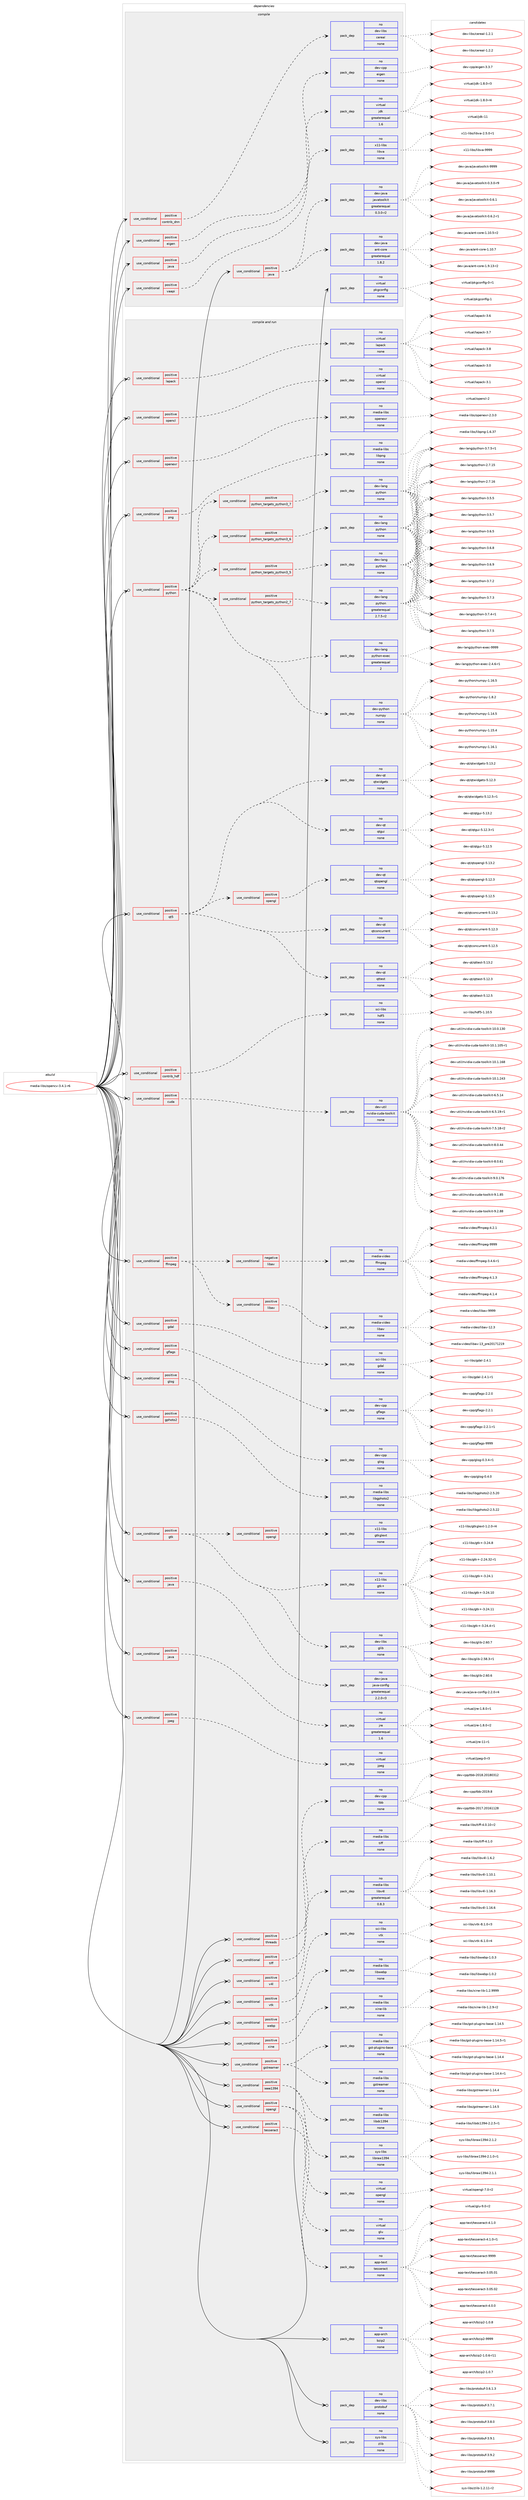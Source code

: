 digraph prolog {

# *************
# Graph options
# *************

newrank=true;
concentrate=true;
compound=true;
graph [rankdir=LR,fontname=Helvetica,fontsize=10,ranksep=1.5];#, ranksep=2.5, nodesep=0.2];
edge  [arrowhead=vee];
node  [fontname=Helvetica,fontsize=10];

# **********
# The ebuild
# **********

subgraph cluster_leftcol {
color=gray;
rank=same;
label=<<i>ebuild</i>>;
id [label="media-libs/opencv-3.4.1-r6", color=red, width=4, href="../media-libs/opencv-3.4.1-r6.svg"];
}

# ****************
# The dependencies
# ****************

subgraph cluster_midcol {
color=gray;
label=<<i>dependencies</i>>;
subgraph cluster_compile {
fillcolor="#eeeeee";
style=filled;
label=<<i>compile</i>>;
subgraph cond192474 {
dependency790689 [label=<<TABLE BORDER="0" CELLBORDER="1" CELLSPACING="0" CELLPADDING="4"><TR><TD ROWSPAN="3" CELLPADDING="10">use_conditional</TD></TR><TR><TD>positive</TD></TR><TR><TD>contrib_dnn</TD></TR></TABLE>>, shape=none, color=red];
subgraph pack584402 {
dependency790690 [label=<<TABLE BORDER="0" CELLBORDER="1" CELLSPACING="0" CELLPADDING="4" WIDTH="220"><TR><TD ROWSPAN="6" CELLPADDING="30">pack_dep</TD></TR><TR><TD WIDTH="110">no</TD></TR><TR><TD>dev-libs</TD></TR><TR><TD>cereal</TD></TR><TR><TD>none</TD></TR><TR><TD></TD></TR></TABLE>>, shape=none, color=blue];
}
dependency790689:e -> dependency790690:w [weight=20,style="dashed",arrowhead="vee"];
}
id:e -> dependency790689:w [weight=20,style="solid",arrowhead="vee"];
subgraph cond192475 {
dependency790691 [label=<<TABLE BORDER="0" CELLBORDER="1" CELLSPACING="0" CELLPADDING="4"><TR><TD ROWSPAN="3" CELLPADDING="10">use_conditional</TD></TR><TR><TD>positive</TD></TR><TR><TD>eigen</TD></TR></TABLE>>, shape=none, color=red];
subgraph pack584403 {
dependency790692 [label=<<TABLE BORDER="0" CELLBORDER="1" CELLSPACING="0" CELLPADDING="4" WIDTH="220"><TR><TD ROWSPAN="6" CELLPADDING="30">pack_dep</TD></TR><TR><TD WIDTH="110">no</TD></TR><TR><TD>dev-cpp</TD></TR><TR><TD>eigen</TD></TR><TR><TD>none</TD></TR><TR><TD></TD></TR></TABLE>>, shape=none, color=blue];
}
dependency790691:e -> dependency790692:w [weight=20,style="dashed",arrowhead="vee"];
}
id:e -> dependency790691:w [weight=20,style="solid",arrowhead="vee"];
subgraph cond192476 {
dependency790693 [label=<<TABLE BORDER="0" CELLBORDER="1" CELLSPACING="0" CELLPADDING="4"><TR><TD ROWSPAN="3" CELLPADDING="10">use_conditional</TD></TR><TR><TD>positive</TD></TR><TR><TD>java</TD></TR></TABLE>>, shape=none, color=red];
subgraph pack584404 {
dependency790694 [label=<<TABLE BORDER="0" CELLBORDER="1" CELLSPACING="0" CELLPADDING="4" WIDTH="220"><TR><TD ROWSPAN="6" CELLPADDING="30">pack_dep</TD></TR><TR><TD WIDTH="110">no</TD></TR><TR><TD>dev-java</TD></TR><TR><TD>ant-core</TD></TR><TR><TD>greaterequal</TD></TR><TR><TD>1.8.2</TD></TR></TABLE>>, shape=none, color=blue];
}
dependency790693:e -> dependency790694:w [weight=20,style="dashed",arrowhead="vee"];
subgraph pack584405 {
dependency790695 [label=<<TABLE BORDER="0" CELLBORDER="1" CELLSPACING="0" CELLPADDING="4" WIDTH="220"><TR><TD ROWSPAN="6" CELLPADDING="30">pack_dep</TD></TR><TR><TD WIDTH="110">no</TD></TR><TR><TD>dev-java</TD></TR><TR><TD>javatoolkit</TD></TR><TR><TD>greaterequal</TD></TR><TR><TD>0.3.0-r2</TD></TR></TABLE>>, shape=none, color=blue];
}
dependency790693:e -> dependency790695:w [weight=20,style="dashed",arrowhead="vee"];
}
id:e -> dependency790693:w [weight=20,style="solid",arrowhead="vee"];
subgraph cond192477 {
dependency790696 [label=<<TABLE BORDER="0" CELLBORDER="1" CELLSPACING="0" CELLPADDING="4"><TR><TD ROWSPAN="3" CELLPADDING="10">use_conditional</TD></TR><TR><TD>positive</TD></TR><TR><TD>java</TD></TR></TABLE>>, shape=none, color=red];
subgraph pack584406 {
dependency790697 [label=<<TABLE BORDER="0" CELLBORDER="1" CELLSPACING="0" CELLPADDING="4" WIDTH="220"><TR><TD ROWSPAN="6" CELLPADDING="30">pack_dep</TD></TR><TR><TD WIDTH="110">no</TD></TR><TR><TD>virtual</TD></TR><TR><TD>jdk</TD></TR><TR><TD>greaterequal</TD></TR><TR><TD>1.6</TD></TR></TABLE>>, shape=none, color=blue];
}
dependency790696:e -> dependency790697:w [weight=20,style="dashed",arrowhead="vee"];
}
id:e -> dependency790696:w [weight=20,style="solid",arrowhead="vee"];
subgraph cond192478 {
dependency790698 [label=<<TABLE BORDER="0" CELLBORDER="1" CELLSPACING="0" CELLPADDING="4"><TR><TD ROWSPAN="3" CELLPADDING="10">use_conditional</TD></TR><TR><TD>positive</TD></TR><TR><TD>vaapi</TD></TR></TABLE>>, shape=none, color=red];
subgraph pack584407 {
dependency790699 [label=<<TABLE BORDER="0" CELLBORDER="1" CELLSPACING="0" CELLPADDING="4" WIDTH="220"><TR><TD ROWSPAN="6" CELLPADDING="30">pack_dep</TD></TR><TR><TD WIDTH="110">no</TD></TR><TR><TD>x11-libs</TD></TR><TR><TD>libva</TD></TR><TR><TD>none</TD></TR><TR><TD></TD></TR></TABLE>>, shape=none, color=blue];
}
dependency790698:e -> dependency790699:w [weight=20,style="dashed",arrowhead="vee"];
}
id:e -> dependency790698:w [weight=20,style="solid",arrowhead="vee"];
subgraph pack584408 {
dependency790700 [label=<<TABLE BORDER="0" CELLBORDER="1" CELLSPACING="0" CELLPADDING="4" WIDTH="220"><TR><TD ROWSPAN="6" CELLPADDING="30">pack_dep</TD></TR><TR><TD WIDTH="110">no</TD></TR><TR><TD>virtual</TD></TR><TR><TD>pkgconfig</TD></TR><TR><TD>none</TD></TR><TR><TD></TD></TR></TABLE>>, shape=none, color=blue];
}
id:e -> dependency790700:w [weight=20,style="solid",arrowhead="vee"];
}
subgraph cluster_compileandrun {
fillcolor="#eeeeee";
style=filled;
label=<<i>compile and run</i>>;
subgraph cond192479 {
dependency790701 [label=<<TABLE BORDER="0" CELLBORDER="1" CELLSPACING="0" CELLPADDING="4"><TR><TD ROWSPAN="3" CELLPADDING="10">use_conditional</TD></TR><TR><TD>positive</TD></TR><TR><TD>contrib_hdf</TD></TR></TABLE>>, shape=none, color=red];
subgraph pack584409 {
dependency790702 [label=<<TABLE BORDER="0" CELLBORDER="1" CELLSPACING="0" CELLPADDING="4" WIDTH="220"><TR><TD ROWSPAN="6" CELLPADDING="30">pack_dep</TD></TR><TR><TD WIDTH="110">no</TD></TR><TR><TD>sci-libs</TD></TR><TR><TD>hdf5</TD></TR><TR><TD>none</TD></TR><TR><TD></TD></TR></TABLE>>, shape=none, color=blue];
}
dependency790701:e -> dependency790702:w [weight=20,style="dashed",arrowhead="vee"];
}
id:e -> dependency790701:w [weight=20,style="solid",arrowhead="odotvee"];
subgraph cond192480 {
dependency790703 [label=<<TABLE BORDER="0" CELLBORDER="1" CELLSPACING="0" CELLPADDING="4"><TR><TD ROWSPAN="3" CELLPADDING="10">use_conditional</TD></TR><TR><TD>positive</TD></TR><TR><TD>cuda</TD></TR></TABLE>>, shape=none, color=red];
subgraph pack584410 {
dependency790704 [label=<<TABLE BORDER="0" CELLBORDER="1" CELLSPACING="0" CELLPADDING="4" WIDTH="220"><TR><TD ROWSPAN="6" CELLPADDING="30">pack_dep</TD></TR><TR><TD WIDTH="110">no</TD></TR><TR><TD>dev-util</TD></TR><TR><TD>nvidia-cuda-toolkit</TD></TR><TR><TD>none</TD></TR><TR><TD></TD></TR></TABLE>>, shape=none, color=blue];
}
dependency790703:e -> dependency790704:w [weight=20,style="dashed",arrowhead="vee"];
}
id:e -> dependency790703:w [weight=20,style="solid",arrowhead="odotvee"];
subgraph cond192481 {
dependency790705 [label=<<TABLE BORDER="0" CELLBORDER="1" CELLSPACING="0" CELLPADDING="4"><TR><TD ROWSPAN="3" CELLPADDING="10">use_conditional</TD></TR><TR><TD>positive</TD></TR><TR><TD>ffmpeg</TD></TR></TABLE>>, shape=none, color=red];
subgraph cond192482 {
dependency790706 [label=<<TABLE BORDER="0" CELLBORDER="1" CELLSPACING="0" CELLPADDING="4"><TR><TD ROWSPAN="3" CELLPADDING="10">use_conditional</TD></TR><TR><TD>positive</TD></TR><TR><TD>libav</TD></TR></TABLE>>, shape=none, color=red];
subgraph pack584411 {
dependency790707 [label=<<TABLE BORDER="0" CELLBORDER="1" CELLSPACING="0" CELLPADDING="4" WIDTH="220"><TR><TD ROWSPAN="6" CELLPADDING="30">pack_dep</TD></TR><TR><TD WIDTH="110">no</TD></TR><TR><TD>media-video</TD></TR><TR><TD>libav</TD></TR><TR><TD>none</TD></TR><TR><TD></TD></TR></TABLE>>, shape=none, color=blue];
}
dependency790706:e -> dependency790707:w [weight=20,style="dashed",arrowhead="vee"];
}
dependency790705:e -> dependency790706:w [weight=20,style="dashed",arrowhead="vee"];
subgraph cond192483 {
dependency790708 [label=<<TABLE BORDER="0" CELLBORDER="1" CELLSPACING="0" CELLPADDING="4"><TR><TD ROWSPAN="3" CELLPADDING="10">use_conditional</TD></TR><TR><TD>negative</TD></TR><TR><TD>libav</TD></TR></TABLE>>, shape=none, color=red];
subgraph pack584412 {
dependency790709 [label=<<TABLE BORDER="0" CELLBORDER="1" CELLSPACING="0" CELLPADDING="4" WIDTH="220"><TR><TD ROWSPAN="6" CELLPADDING="30">pack_dep</TD></TR><TR><TD WIDTH="110">no</TD></TR><TR><TD>media-video</TD></TR><TR><TD>ffmpeg</TD></TR><TR><TD>none</TD></TR><TR><TD></TD></TR></TABLE>>, shape=none, color=blue];
}
dependency790708:e -> dependency790709:w [weight=20,style="dashed",arrowhead="vee"];
}
dependency790705:e -> dependency790708:w [weight=20,style="dashed",arrowhead="vee"];
}
id:e -> dependency790705:w [weight=20,style="solid",arrowhead="odotvee"];
subgraph cond192484 {
dependency790710 [label=<<TABLE BORDER="0" CELLBORDER="1" CELLSPACING="0" CELLPADDING="4"><TR><TD ROWSPAN="3" CELLPADDING="10">use_conditional</TD></TR><TR><TD>positive</TD></TR><TR><TD>gdal</TD></TR></TABLE>>, shape=none, color=red];
subgraph pack584413 {
dependency790711 [label=<<TABLE BORDER="0" CELLBORDER="1" CELLSPACING="0" CELLPADDING="4" WIDTH="220"><TR><TD ROWSPAN="6" CELLPADDING="30">pack_dep</TD></TR><TR><TD WIDTH="110">no</TD></TR><TR><TD>sci-libs</TD></TR><TR><TD>gdal</TD></TR><TR><TD>none</TD></TR><TR><TD></TD></TR></TABLE>>, shape=none, color=blue];
}
dependency790710:e -> dependency790711:w [weight=20,style="dashed",arrowhead="vee"];
}
id:e -> dependency790710:w [weight=20,style="solid",arrowhead="odotvee"];
subgraph cond192485 {
dependency790712 [label=<<TABLE BORDER="0" CELLBORDER="1" CELLSPACING="0" CELLPADDING="4"><TR><TD ROWSPAN="3" CELLPADDING="10">use_conditional</TD></TR><TR><TD>positive</TD></TR><TR><TD>gflags</TD></TR></TABLE>>, shape=none, color=red];
subgraph pack584414 {
dependency790713 [label=<<TABLE BORDER="0" CELLBORDER="1" CELLSPACING="0" CELLPADDING="4" WIDTH="220"><TR><TD ROWSPAN="6" CELLPADDING="30">pack_dep</TD></TR><TR><TD WIDTH="110">no</TD></TR><TR><TD>dev-cpp</TD></TR><TR><TD>gflags</TD></TR><TR><TD>none</TD></TR><TR><TD></TD></TR></TABLE>>, shape=none, color=blue];
}
dependency790712:e -> dependency790713:w [weight=20,style="dashed",arrowhead="vee"];
}
id:e -> dependency790712:w [weight=20,style="solid",arrowhead="odotvee"];
subgraph cond192486 {
dependency790714 [label=<<TABLE BORDER="0" CELLBORDER="1" CELLSPACING="0" CELLPADDING="4"><TR><TD ROWSPAN="3" CELLPADDING="10">use_conditional</TD></TR><TR><TD>positive</TD></TR><TR><TD>glog</TD></TR></TABLE>>, shape=none, color=red];
subgraph pack584415 {
dependency790715 [label=<<TABLE BORDER="0" CELLBORDER="1" CELLSPACING="0" CELLPADDING="4" WIDTH="220"><TR><TD ROWSPAN="6" CELLPADDING="30">pack_dep</TD></TR><TR><TD WIDTH="110">no</TD></TR><TR><TD>dev-cpp</TD></TR><TR><TD>glog</TD></TR><TR><TD>none</TD></TR><TR><TD></TD></TR></TABLE>>, shape=none, color=blue];
}
dependency790714:e -> dependency790715:w [weight=20,style="dashed",arrowhead="vee"];
}
id:e -> dependency790714:w [weight=20,style="solid",arrowhead="odotvee"];
subgraph cond192487 {
dependency790716 [label=<<TABLE BORDER="0" CELLBORDER="1" CELLSPACING="0" CELLPADDING="4"><TR><TD ROWSPAN="3" CELLPADDING="10">use_conditional</TD></TR><TR><TD>positive</TD></TR><TR><TD>gphoto2</TD></TR></TABLE>>, shape=none, color=red];
subgraph pack584416 {
dependency790717 [label=<<TABLE BORDER="0" CELLBORDER="1" CELLSPACING="0" CELLPADDING="4" WIDTH="220"><TR><TD ROWSPAN="6" CELLPADDING="30">pack_dep</TD></TR><TR><TD WIDTH="110">no</TD></TR><TR><TD>media-libs</TD></TR><TR><TD>libgphoto2</TD></TR><TR><TD>none</TD></TR><TR><TD></TD></TR></TABLE>>, shape=none, color=blue];
}
dependency790716:e -> dependency790717:w [weight=20,style="dashed",arrowhead="vee"];
}
id:e -> dependency790716:w [weight=20,style="solid",arrowhead="odotvee"];
subgraph cond192488 {
dependency790718 [label=<<TABLE BORDER="0" CELLBORDER="1" CELLSPACING="0" CELLPADDING="4"><TR><TD ROWSPAN="3" CELLPADDING="10">use_conditional</TD></TR><TR><TD>positive</TD></TR><TR><TD>gstreamer</TD></TR></TABLE>>, shape=none, color=red];
subgraph pack584417 {
dependency790719 [label=<<TABLE BORDER="0" CELLBORDER="1" CELLSPACING="0" CELLPADDING="4" WIDTH="220"><TR><TD ROWSPAN="6" CELLPADDING="30">pack_dep</TD></TR><TR><TD WIDTH="110">no</TD></TR><TR><TD>media-libs</TD></TR><TR><TD>gstreamer</TD></TR><TR><TD>none</TD></TR><TR><TD></TD></TR></TABLE>>, shape=none, color=blue];
}
dependency790718:e -> dependency790719:w [weight=20,style="dashed",arrowhead="vee"];
subgraph pack584418 {
dependency790720 [label=<<TABLE BORDER="0" CELLBORDER="1" CELLSPACING="0" CELLPADDING="4" WIDTH="220"><TR><TD ROWSPAN="6" CELLPADDING="30">pack_dep</TD></TR><TR><TD WIDTH="110">no</TD></TR><TR><TD>media-libs</TD></TR><TR><TD>gst-plugins-base</TD></TR><TR><TD>none</TD></TR><TR><TD></TD></TR></TABLE>>, shape=none, color=blue];
}
dependency790718:e -> dependency790720:w [weight=20,style="dashed",arrowhead="vee"];
}
id:e -> dependency790718:w [weight=20,style="solid",arrowhead="odotvee"];
subgraph cond192489 {
dependency790721 [label=<<TABLE BORDER="0" CELLBORDER="1" CELLSPACING="0" CELLPADDING="4"><TR><TD ROWSPAN="3" CELLPADDING="10">use_conditional</TD></TR><TR><TD>positive</TD></TR><TR><TD>gtk</TD></TR></TABLE>>, shape=none, color=red];
subgraph pack584419 {
dependency790722 [label=<<TABLE BORDER="0" CELLBORDER="1" CELLSPACING="0" CELLPADDING="4" WIDTH="220"><TR><TD ROWSPAN="6" CELLPADDING="30">pack_dep</TD></TR><TR><TD WIDTH="110">no</TD></TR><TR><TD>dev-libs</TD></TR><TR><TD>glib</TD></TR><TR><TD>none</TD></TR><TR><TD></TD></TR></TABLE>>, shape=none, color=blue];
}
dependency790721:e -> dependency790722:w [weight=20,style="dashed",arrowhead="vee"];
subgraph pack584420 {
dependency790723 [label=<<TABLE BORDER="0" CELLBORDER="1" CELLSPACING="0" CELLPADDING="4" WIDTH="220"><TR><TD ROWSPAN="6" CELLPADDING="30">pack_dep</TD></TR><TR><TD WIDTH="110">no</TD></TR><TR><TD>x11-libs</TD></TR><TR><TD>gtk+</TD></TR><TR><TD>none</TD></TR><TR><TD></TD></TR></TABLE>>, shape=none, color=blue];
}
dependency790721:e -> dependency790723:w [weight=20,style="dashed",arrowhead="vee"];
subgraph cond192490 {
dependency790724 [label=<<TABLE BORDER="0" CELLBORDER="1" CELLSPACING="0" CELLPADDING="4"><TR><TD ROWSPAN="3" CELLPADDING="10">use_conditional</TD></TR><TR><TD>positive</TD></TR><TR><TD>opengl</TD></TR></TABLE>>, shape=none, color=red];
subgraph pack584421 {
dependency790725 [label=<<TABLE BORDER="0" CELLBORDER="1" CELLSPACING="0" CELLPADDING="4" WIDTH="220"><TR><TD ROWSPAN="6" CELLPADDING="30">pack_dep</TD></TR><TR><TD WIDTH="110">no</TD></TR><TR><TD>x11-libs</TD></TR><TR><TD>gtkglext</TD></TR><TR><TD>none</TD></TR><TR><TD></TD></TR></TABLE>>, shape=none, color=blue];
}
dependency790724:e -> dependency790725:w [weight=20,style="dashed",arrowhead="vee"];
}
dependency790721:e -> dependency790724:w [weight=20,style="dashed",arrowhead="vee"];
}
id:e -> dependency790721:w [weight=20,style="solid",arrowhead="odotvee"];
subgraph cond192491 {
dependency790726 [label=<<TABLE BORDER="0" CELLBORDER="1" CELLSPACING="0" CELLPADDING="4"><TR><TD ROWSPAN="3" CELLPADDING="10">use_conditional</TD></TR><TR><TD>positive</TD></TR><TR><TD>ieee1394</TD></TR></TABLE>>, shape=none, color=red];
subgraph pack584422 {
dependency790727 [label=<<TABLE BORDER="0" CELLBORDER="1" CELLSPACING="0" CELLPADDING="4" WIDTH="220"><TR><TD ROWSPAN="6" CELLPADDING="30">pack_dep</TD></TR><TR><TD WIDTH="110">no</TD></TR><TR><TD>media-libs</TD></TR><TR><TD>libdc1394</TD></TR><TR><TD>none</TD></TR><TR><TD></TD></TR></TABLE>>, shape=none, color=blue];
}
dependency790726:e -> dependency790727:w [weight=20,style="dashed",arrowhead="vee"];
subgraph pack584423 {
dependency790728 [label=<<TABLE BORDER="0" CELLBORDER="1" CELLSPACING="0" CELLPADDING="4" WIDTH="220"><TR><TD ROWSPAN="6" CELLPADDING="30">pack_dep</TD></TR><TR><TD WIDTH="110">no</TD></TR><TR><TD>sys-libs</TD></TR><TR><TD>libraw1394</TD></TR><TR><TD>none</TD></TR><TR><TD></TD></TR></TABLE>>, shape=none, color=blue];
}
dependency790726:e -> dependency790728:w [weight=20,style="dashed",arrowhead="vee"];
}
id:e -> dependency790726:w [weight=20,style="solid",arrowhead="odotvee"];
subgraph cond192492 {
dependency790729 [label=<<TABLE BORDER="0" CELLBORDER="1" CELLSPACING="0" CELLPADDING="4"><TR><TD ROWSPAN="3" CELLPADDING="10">use_conditional</TD></TR><TR><TD>positive</TD></TR><TR><TD>java</TD></TR></TABLE>>, shape=none, color=red];
subgraph pack584424 {
dependency790730 [label=<<TABLE BORDER="0" CELLBORDER="1" CELLSPACING="0" CELLPADDING="4" WIDTH="220"><TR><TD ROWSPAN="6" CELLPADDING="30">pack_dep</TD></TR><TR><TD WIDTH="110">no</TD></TR><TR><TD>dev-java</TD></TR><TR><TD>java-config</TD></TR><TR><TD>greaterequal</TD></TR><TR><TD>2.2.0-r3</TD></TR></TABLE>>, shape=none, color=blue];
}
dependency790729:e -> dependency790730:w [weight=20,style="dashed",arrowhead="vee"];
}
id:e -> dependency790729:w [weight=20,style="solid",arrowhead="odotvee"];
subgraph cond192493 {
dependency790731 [label=<<TABLE BORDER="0" CELLBORDER="1" CELLSPACING="0" CELLPADDING="4"><TR><TD ROWSPAN="3" CELLPADDING="10">use_conditional</TD></TR><TR><TD>positive</TD></TR><TR><TD>java</TD></TR></TABLE>>, shape=none, color=red];
subgraph pack584425 {
dependency790732 [label=<<TABLE BORDER="0" CELLBORDER="1" CELLSPACING="0" CELLPADDING="4" WIDTH="220"><TR><TD ROWSPAN="6" CELLPADDING="30">pack_dep</TD></TR><TR><TD WIDTH="110">no</TD></TR><TR><TD>virtual</TD></TR><TR><TD>jre</TD></TR><TR><TD>greaterequal</TD></TR><TR><TD>1.6</TD></TR></TABLE>>, shape=none, color=blue];
}
dependency790731:e -> dependency790732:w [weight=20,style="dashed",arrowhead="vee"];
}
id:e -> dependency790731:w [weight=20,style="solid",arrowhead="odotvee"];
subgraph cond192494 {
dependency790733 [label=<<TABLE BORDER="0" CELLBORDER="1" CELLSPACING="0" CELLPADDING="4"><TR><TD ROWSPAN="3" CELLPADDING="10">use_conditional</TD></TR><TR><TD>positive</TD></TR><TR><TD>jpeg</TD></TR></TABLE>>, shape=none, color=red];
subgraph pack584426 {
dependency790734 [label=<<TABLE BORDER="0" CELLBORDER="1" CELLSPACING="0" CELLPADDING="4" WIDTH="220"><TR><TD ROWSPAN="6" CELLPADDING="30">pack_dep</TD></TR><TR><TD WIDTH="110">no</TD></TR><TR><TD>virtual</TD></TR><TR><TD>jpeg</TD></TR><TR><TD>none</TD></TR><TR><TD></TD></TR></TABLE>>, shape=none, color=blue];
}
dependency790733:e -> dependency790734:w [weight=20,style="dashed",arrowhead="vee"];
}
id:e -> dependency790733:w [weight=20,style="solid",arrowhead="odotvee"];
subgraph cond192495 {
dependency790735 [label=<<TABLE BORDER="0" CELLBORDER="1" CELLSPACING="0" CELLPADDING="4"><TR><TD ROWSPAN="3" CELLPADDING="10">use_conditional</TD></TR><TR><TD>positive</TD></TR><TR><TD>lapack</TD></TR></TABLE>>, shape=none, color=red];
subgraph pack584427 {
dependency790736 [label=<<TABLE BORDER="0" CELLBORDER="1" CELLSPACING="0" CELLPADDING="4" WIDTH="220"><TR><TD ROWSPAN="6" CELLPADDING="30">pack_dep</TD></TR><TR><TD WIDTH="110">no</TD></TR><TR><TD>virtual</TD></TR><TR><TD>lapack</TD></TR><TR><TD>none</TD></TR><TR><TD></TD></TR></TABLE>>, shape=none, color=blue];
}
dependency790735:e -> dependency790736:w [weight=20,style="dashed",arrowhead="vee"];
}
id:e -> dependency790735:w [weight=20,style="solid",arrowhead="odotvee"];
subgraph cond192496 {
dependency790737 [label=<<TABLE BORDER="0" CELLBORDER="1" CELLSPACING="0" CELLPADDING="4"><TR><TD ROWSPAN="3" CELLPADDING="10">use_conditional</TD></TR><TR><TD>positive</TD></TR><TR><TD>opencl</TD></TR></TABLE>>, shape=none, color=red];
subgraph pack584428 {
dependency790738 [label=<<TABLE BORDER="0" CELLBORDER="1" CELLSPACING="0" CELLPADDING="4" WIDTH="220"><TR><TD ROWSPAN="6" CELLPADDING="30">pack_dep</TD></TR><TR><TD WIDTH="110">no</TD></TR><TR><TD>virtual</TD></TR><TR><TD>opencl</TD></TR><TR><TD>none</TD></TR><TR><TD></TD></TR></TABLE>>, shape=none, color=blue];
}
dependency790737:e -> dependency790738:w [weight=20,style="dashed",arrowhead="vee"];
}
id:e -> dependency790737:w [weight=20,style="solid",arrowhead="odotvee"];
subgraph cond192497 {
dependency790739 [label=<<TABLE BORDER="0" CELLBORDER="1" CELLSPACING="0" CELLPADDING="4"><TR><TD ROWSPAN="3" CELLPADDING="10">use_conditional</TD></TR><TR><TD>positive</TD></TR><TR><TD>openexr</TD></TR></TABLE>>, shape=none, color=red];
subgraph pack584429 {
dependency790740 [label=<<TABLE BORDER="0" CELLBORDER="1" CELLSPACING="0" CELLPADDING="4" WIDTH="220"><TR><TD ROWSPAN="6" CELLPADDING="30">pack_dep</TD></TR><TR><TD WIDTH="110">no</TD></TR><TR><TD>media-libs</TD></TR><TR><TD>openexr</TD></TR><TR><TD>none</TD></TR><TR><TD></TD></TR></TABLE>>, shape=none, color=blue];
}
dependency790739:e -> dependency790740:w [weight=20,style="dashed",arrowhead="vee"];
}
id:e -> dependency790739:w [weight=20,style="solid",arrowhead="odotvee"];
subgraph cond192498 {
dependency790741 [label=<<TABLE BORDER="0" CELLBORDER="1" CELLSPACING="0" CELLPADDING="4"><TR><TD ROWSPAN="3" CELLPADDING="10">use_conditional</TD></TR><TR><TD>positive</TD></TR><TR><TD>opengl</TD></TR></TABLE>>, shape=none, color=red];
subgraph pack584430 {
dependency790742 [label=<<TABLE BORDER="0" CELLBORDER="1" CELLSPACING="0" CELLPADDING="4" WIDTH="220"><TR><TD ROWSPAN="6" CELLPADDING="30">pack_dep</TD></TR><TR><TD WIDTH="110">no</TD></TR><TR><TD>virtual</TD></TR><TR><TD>opengl</TD></TR><TR><TD>none</TD></TR><TR><TD></TD></TR></TABLE>>, shape=none, color=blue];
}
dependency790741:e -> dependency790742:w [weight=20,style="dashed",arrowhead="vee"];
subgraph pack584431 {
dependency790743 [label=<<TABLE BORDER="0" CELLBORDER="1" CELLSPACING="0" CELLPADDING="4" WIDTH="220"><TR><TD ROWSPAN="6" CELLPADDING="30">pack_dep</TD></TR><TR><TD WIDTH="110">no</TD></TR><TR><TD>virtual</TD></TR><TR><TD>glu</TD></TR><TR><TD>none</TD></TR><TR><TD></TD></TR></TABLE>>, shape=none, color=blue];
}
dependency790741:e -> dependency790743:w [weight=20,style="dashed",arrowhead="vee"];
}
id:e -> dependency790741:w [weight=20,style="solid",arrowhead="odotvee"];
subgraph cond192499 {
dependency790744 [label=<<TABLE BORDER="0" CELLBORDER="1" CELLSPACING="0" CELLPADDING="4"><TR><TD ROWSPAN="3" CELLPADDING="10">use_conditional</TD></TR><TR><TD>positive</TD></TR><TR><TD>png</TD></TR></TABLE>>, shape=none, color=red];
subgraph pack584432 {
dependency790745 [label=<<TABLE BORDER="0" CELLBORDER="1" CELLSPACING="0" CELLPADDING="4" WIDTH="220"><TR><TD ROWSPAN="6" CELLPADDING="30">pack_dep</TD></TR><TR><TD WIDTH="110">no</TD></TR><TR><TD>media-libs</TD></TR><TR><TD>libpng</TD></TR><TR><TD>none</TD></TR><TR><TD></TD></TR></TABLE>>, shape=none, color=blue];
}
dependency790744:e -> dependency790745:w [weight=20,style="dashed",arrowhead="vee"];
}
id:e -> dependency790744:w [weight=20,style="solid",arrowhead="odotvee"];
subgraph cond192500 {
dependency790746 [label=<<TABLE BORDER="0" CELLBORDER="1" CELLSPACING="0" CELLPADDING="4"><TR><TD ROWSPAN="3" CELLPADDING="10">use_conditional</TD></TR><TR><TD>positive</TD></TR><TR><TD>python</TD></TR></TABLE>>, shape=none, color=red];
subgraph cond192501 {
dependency790747 [label=<<TABLE BORDER="0" CELLBORDER="1" CELLSPACING="0" CELLPADDING="4"><TR><TD ROWSPAN="3" CELLPADDING="10">use_conditional</TD></TR><TR><TD>positive</TD></TR><TR><TD>python_targets_python2_7</TD></TR></TABLE>>, shape=none, color=red];
subgraph pack584433 {
dependency790748 [label=<<TABLE BORDER="0" CELLBORDER="1" CELLSPACING="0" CELLPADDING="4" WIDTH="220"><TR><TD ROWSPAN="6" CELLPADDING="30">pack_dep</TD></TR><TR><TD WIDTH="110">no</TD></TR><TR><TD>dev-lang</TD></TR><TR><TD>python</TD></TR><TR><TD>greaterequal</TD></TR><TR><TD>2.7.5-r2</TD></TR></TABLE>>, shape=none, color=blue];
}
dependency790747:e -> dependency790748:w [weight=20,style="dashed",arrowhead="vee"];
}
dependency790746:e -> dependency790747:w [weight=20,style="dashed",arrowhead="vee"];
subgraph cond192502 {
dependency790749 [label=<<TABLE BORDER="0" CELLBORDER="1" CELLSPACING="0" CELLPADDING="4"><TR><TD ROWSPAN="3" CELLPADDING="10">use_conditional</TD></TR><TR><TD>positive</TD></TR><TR><TD>python_targets_python3_5</TD></TR></TABLE>>, shape=none, color=red];
subgraph pack584434 {
dependency790750 [label=<<TABLE BORDER="0" CELLBORDER="1" CELLSPACING="0" CELLPADDING="4" WIDTH="220"><TR><TD ROWSPAN="6" CELLPADDING="30">pack_dep</TD></TR><TR><TD WIDTH="110">no</TD></TR><TR><TD>dev-lang</TD></TR><TR><TD>python</TD></TR><TR><TD>none</TD></TR><TR><TD></TD></TR></TABLE>>, shape=none, color=blue];
}
dependency790749:e -> dependency790750:w [weight=20,style="dashed",arrowhead="vee"];
}
dependency790746:e -> dependency790749:w [weight=20,style="dashed",arrowhead="vee"];
subgraph cond192503 {
dependency790751 [label=<<TABLE BORDER="0" CELLBORDER="1" CELLSPACING="0" CELLPADDING="4"><TR><TD ROWSPAN="3" CELLPADDING="10">use_conditional</TD></TR><TR><TD>positive</TD></TR><TR><TD>python_targets_python3_6</TD></TR></TABLE>>, shape=none, color=red];
subgraph pack584435 {
dependency790752 [label=<<TABLE BORDER="0" CELLBORDER="1" CELLSPACING="0" CELLPADDING="4" WIDTH="220"><TR><TD ROWSPAN="6" CELLPADDING="30">pack_dep</TD></TR><TR><TD WIDTH="110">no</TD></TR><TR><TD>dev-lang</TD></TR><TR><TD>python</TD></TR><TR><TD>none</TD></TR><TR><TD></TD></TR></TABLE>>, shape=none, color=blue];
}
dependency790751:e -> dependency790752:w [weight=20,style="dashed",arrowhead="vee"];
}
dependency790746:e -> dependency790751:w [weight=20,style="dashed",arrowhead="vee"];
subgraph cond192504 {
dependency790753 [label=<<TABLE BORDER="0" CELLBORDER="1" CELLSPACING="0" CELLPADDING="4"><TR><TD ROWSPAN="3" CELLPADDING="10">use_conditional</TD></TR><TR><TD>positive</TD></TR><TR><TD>python_targets_python3_7</TD></TR></TABLE>>, shape=none, color=red];
subgraph pack584436 {
dependency790754 [label=<<TABLE BORDER="0" CELLBORDER="1" CELLSPACING="0" CELLPADDING="4" WIDTH="220"><TR><TD ROWSPAN="6" CELLPADDING="30">pack_dep</TD></TR><TR><TD WIDTH="110">no</TD></TR><TR><TD>dev-lang</TD></TR><TR><TD>python</TD></TR><TR><TD>none</TD></TR><TR><TD></TD></TR></TABLE>>, shape=none, color=blue];
}
dependency790753:e -> dependency790754:w [weight=20,style="dashed",arrowhead="vee"];
}
dependency790746:e -> dependency790753:w [weight=20,style="dashed",arrowhead="vee"];
subgraph pack584437 {
dependency790755 [label=<<TABLE BORDER="0" CELLBORDER="1" CELLSPACING="0" CELLPADDING="4" WIDTH="220"><TR><TD ROWSPAN="6" CELLPADDING="30">pack_dep</TD></TR><TR><TD WIDTH="110">no</TD></TR><TR><TD>dev-lang</TD></TR><TR><TD>python-exec</TD></TR><TR><TD>greaterequal</TD></TR><TR><TD>2</TD></TR></TABLE>>, shape=none, color=blue];
}
dependency790746:e -> dependency790755:w [weight=20,style="dashed",arrowhead="vee"];
subgraph pack584438 {
dependency790756 [label=<<TABLE BORDER="0" CELLBORDER="1" CELLSPACING="0" CELLPADDING="4" WIDTH="220"><TR><TD ROWSPAN="6" CELLPADDING="30">pack_dep</TD></TR><TR><TD WIDTH="110">no</TD></TR><TR><TD>dev-python</TD></TR><TR><TD>numpy</TD></TR><TR><TD>none</TD></TR><TR><TD></TD></TR></TABLE>>, shape=none, color=blue];
}
dependency790746:e -> dependency790756:w [weight=20,style="dashed",arrowhead="vee"];
}
id:e -> dependency790746:w [weight=20,style="solid",arrowhead="odotvee"];
subgraph cond192505 {
dependency790757 [label=<<TABLE BORDER="0" CELLBORDER="1" CELLSPACING="0" CELLPADDING="4"><TR><TD ROWSPAN="3" CELLPADDING="10">use_conditional</TD></TR><TR><TD>positive</TD></TR><TR><TD>qt5</TD></TR></TABLE>>, shape=none, color=red];
subgraph pack584439 {
dependency790758 [label=<<TABLE BORDER="0" CELLBORDER="1" CELLSPACING="0" CELLPADDING="4" WIDTH="220"><TR><TD ROWSPAN="6" CELLPADDING="30">pack_dep</TD></TR><TR><TD WIDTH="110">no</TD></TR><TR><TD>dev-qt</TD></TR><TR><TD>qtgui</TD></TR><TR><TD>none</TD></TR><TR><TD></TD></TR></TABLE>>, shape=none, color=blue];
}
dependency790757:e -> dependency790758:w [weight=20,style="dashed",arrowhead="vee"];
subgraph pack584440 {
dependency790759 [label=<<TABLE BORDER="0" CELLBORDER="1" CELLSPACING="0" CELLPADDING="4" WIDTH="220"><TR><TD ROWSPAN="6" CELLPADDING="30">pack_dep</TD></TR><TR><TD WIDTH="110">no</TD></TR><TR><TD>dev-qt</TD></TR><TR><TD>qtwidgets</TD></TR><TR><TD>none</TD></TR><TR><TD></TD></TR></TABLE>>, shape=none, color=blue];
}
dependency790757:e -> dependency790759:w [weight=20,style="dashed",arrowhead="vee"];
subgraph pack584441 {
dependency790760 [label=<<TABLE BORDER="0" CELLBORDER="1" CELLSPACING="0" CELLPADDING="4" WIDTH="220"><TR><TD ROWSPAN="6" CELLPADDING="30">pack_dep</TD></TR><TR><TD WIDTH="110">no</TD></TR><TR><TD>dev-qt</TD></TR><TR><TD>qttest</TD></TR><TR><TD>none</TD></TR><TR><TD></TD></TR></TABLE>>, shape=none, color=blue];
}
dependency790757:e -> dependency790760:w [weight=20,style="dashed",arrowhead="vee"];
subgraph pack584442 {
dependency790761 [label=<<TABLE BORDER="0" CELLBORDER="1" CELLSPACING="0" CELLPADDING="4" WIDTH="220"><TR><TD ROWSPAN="6" CELLPADDING="30">pack_dep</TD></TR><TR><TD WIDTH="110">no</TD></TR><TR><TD>dev-qt</TD></TR><TR><TD>qtconcurrent</TD></TR><TR><TD>none</TD></TR><TR><TD></TD></TR></TABLE>>, shape=none, color=blue];
}
dependency790757:e -> dependency790761:w [weight=20,style="dashed",arrowhead="vee"];
subgraph cond192506 {
dependency790762 [label=<<TABLE BORDER="0" CELLBORDER="1" CELLSPACING="0" CELLPADDING="4"><TR><TD ROWSPAN="3" CELLPADDING="10">use_conditional</TD></TR><TR><TD>positive</TD></TR><TR><TD>opengl</TD></TR></TABLE>>, shape=none, color=red];
subgraph pack584443 {
dependency790763 [label=<<TABLE BORDER="0" CELLBORDER="1" CELLSPACING="0" CELLPADDING="4" WIDTH="220"><TR><TD ROWSPAN="6" CELLPADDING="30">pack_dep</TD></TR><TR><TD WIDTH="110">no</TD></TR><TR><TD>dev-qt</TD></TR><TR><TD>qtopengl</TD></TR><TR><TD>none</TD></TR><TR><TD></TD></TR></TABLE>>, shape=none, color=blue];
}
dependency790762:e -> dependency790763:w [weight=20,style="dashed",arrowhead="vee"];
}
dependency790757:e -> dependency790762:w [weight=20,style="dashed",arrowhead="vee"];
}
id:e -> dependency790757:w [weight=20,style="solid",arrowhead="odotvee"];
subgraph cond192507 {
dependency790764 [label=<<TABLE BORDER="0" CELLBORDER="1" CELLSPACING="0" CELLPADDING="4"><TR><TD ROWSPAN="3" CELLPADDING="10">use_conditional</TD></TR><TR><TD>positive</TD></TR><TR><TD>tesseract</TD></TR></TABLE>>, shape=none, color=red];
subgraph pack584444 {
dependency790765 [label=<<TABLE BORDER="0" CELLBORDER="1" CELLSPACING="0" CELLPADDING="4" WIDTH="220"><TR><TD ROWSPAN="6" CELLPADDING="30">pack_dep</TD></TR><TR><TD WIDTH="110">no</TD></TR><TR><TD>app-text</TD></TR><TR><TD>tesseract</TD></TR><TR><TD>none</TD></TR><TR><TD></TD></TR></TABLE>>, shape=none, color=blue];
}
dependency790764:e -> dependency790765:w [weight=20,style="dashed",arrowhead="vee"];
}
id:e -> dependency790764:w [weight=20,style="solid",arrowhead="odotvee"];
subgraph cond192508 {
dependency790766 [label=<<TABLE BORDER="0" CELLBORDER="1" CELLSPACING="0" CELLPADDING="4"><TR><TD ROWSPAN="3" CELLPADDING="10">use_conditional</TD></TR><TR><TD>positive</TD></TR><TR><TD>threads</TD></TR></TABLE>>, shape=none, color=red];
subgraph pack584445 {
dependency790767 [label=<<TABLE BORDER="0" CELLBORDER="1" CELLSPACING="0" CELLPADDING="4" WIDTH="220"><TR><TD ROWSPAN="6" CELLPADDING="30">pack_dep</TD></TR><TR><TD WIDTH="110">no</TD></TR><TR><TD>dev-cpp</TD></TR><TR><TD>tbb</TD></TR><TR><TD>none</TD></TR><TR><TD></TD></TR></TABLE>>, shape=none, color=blue];
}
dependency790766:e -> dependency790767:w [weight=20,style="dashed",arrowhead="vee"];
}
id:e -> dependency790766:w [weight=20,style="solid",arrowhead="odotvee"];
subgraph cond192509 {
dependency790768 [label=<<TABLE BORDER="0" CELLBORDER="1" CELLSPACING="0" CELLPADDING="4"><TR><TD ROWSPAN="3" CELLPADDING="10">use_conditional</TD></TR><TR><TD>positive</TD></TR><TR><TD>tiff</TD></TR></TABLE>>, shape=none, color=red];
subgraph pack584446 {
dependency790769 [label=<<TABLE BORDER="0" CELLBORDER="1" CELLSPACING="0" CELLPADDING="4" WIDTH="220"><TR><TD ROWSPAN="6" CELLPADDING="30">pack_dep</TD></TR><TR><TD WIDTH="110">no</TD></TR><TR><TD>media-libs</TD></TR><TR><TD>tiff</TD></TR><TR><TD>none</TD></TR><TR><TD></TD></TR></TABLE>>, shape=none, color=blue];
}
dependency790768:e -> dependency790769:w [weight=20,style="dashed",arrowhead="vee"];
}
id:e -> dependency790768:w [weight=20,style="solid",arrowhead="odotvee"];
subgraph cond192510 {
dependency790770 [label=<<TABLE BORDER="0" CELLBORDER="1" CELLSPACING="0" CELLPADDING="4"><TR><TD ROWSPAN="3" CELLPADDING="10">use_conditional</TD></TR><TR><TD>positive</TD></TR><TR><TD>v4l</TD></TR></TABLE>>, shape=none, color=red];
subgraph pack584447 {
dependency790771 [label=<<TABLE BORDER="0" CELLBORDER="1" CELLSPACING="0" CELLPADDING="4" WIDTH="220"><TR><TD ROWSPAN="6" CELLPADDING="30">pack_dep</TD></TR><TR><TD WIDTH="110">no</TD></TR><TR><TD>media-libs</TD></TR><TR><TD>libv4l</TD></TR><TR><TD>greaterequal</TD></TR><TR><TD>0.8.3</TD></TR></TABLE>>, shape=none, color=blue];
}
dependency790770:e -> dependency790771:w [weight=20,style="dashed",arrowhead="vee"];
}
id:e -> dependency790770:w [weight=20,style="solid",arrowhead="odotvee"];
subgraph cond192511 {
dependency790772 [label=<<TABLE BORDER="0" CELLBORDER="1" CELLSPACING="0" CELLPADDING="4"><TR><TD ROWSPAN="3" CELLPADDING="10">use_conditional</TD></TR><TR><TD>positive</TD></TR><TR><TD>vtk</TD></TR></TABLE>>, shape=none, color=red];
subgraph pack584448 {
dependency790773 [label=<<TABLE BORDER="0" CELLBORDER="1" CELLSPACING="0" CELLPADDING="4" WIDTH="220"><TR><TD ROWSPAN="6" CELLPADDING="30">pack_dep</TD></TR><TR><TD WIDTH="110">no</TD></TR><TR><TD>sci-libs</TD></TR><TR><TD>vtk</TD></TR><TR><TD>none</TD></TR><TR><TD></TD></TR></TABLE>>, shape=none, color=blue];
}
dependency790772:e -> dependency790773:w [weight=20,style="dashed",arrowhead="vee"];
}
id:e -> dependency790772:w [weight=20,style="solid",arrowhead="odotvee"];
subgraph cond192512 {
dependency790774 [label=<<TABLE BORDER="0" CELLBORDER="1" CELLSPACING="0" CELLPADDING="4"><TR><TD ROWSPAN="3" CELLPADDING="10">use_conditional</TD></TR><TR><TD>positive</TD></TR><TR><TD>webp</TD></TR></TABLE>>, shape=none, color=red];
subgraph pack584449 {
dependency790775 [label=<<TABLE BORDER="0" CELLBORDER="1" CELLSPACING="0" CELLPADDING="4" WIDTH="220"><TR><TD ROWSPAN="6" CELLPADDING="30">pack_dep</TD></TR><TR><TD WIDTH="110">no</TD></TR><TR><TD>media-libs</TD></TR><TR><TD>libwebp</TD></TR><TR><TD>none</TD></TR><TR><TD></TD></TR></TABLE>>, shape=none, color=blue];
}
dependency790774:e -> dependency790775:w [weight=20,style="dashed",arrowhead="vee"];
}
id:e -> dependency790774:w [weight=20,style="solid",arrowhead="odotvee"];
subgraph cond192513 {
dependency790776 [label=<<TABLE BORDER="0" CELLBORDER="1" CELLSPACING="0" CELLPADDING="4"><TR><TD ROWSPAN="3" CELLPADDING="10">use_conditional</TD></TR><TR><TD>positive</TD></TR><TR><TD>xine</TD></TR></TABLE>>, shape=none, color=red];
subgraph pack584450 {
dependency790777 [label=<<TABLE BORDER="0" CELLBORDER="1" CELLSPACING="0" CELLPADDING="4" WIDTH="220"><TR><TD ROWSPAN="6" CELLPADDING="30">pack_dep</TD></TR><TR><TD WIDTH="110">no</TD></TR><TR><TD>media-libs</TD></TR><TR><TD>xine-lib</TD></TR><TR><TD>none</TD></TR><TR><TD></TD></TR></TABLE>>, shape=none, color=blue];
}
dependency790776:e -> dependency790777:w [weight=20,style="dashed",arrowhead="vee"];
}
id:e -> dependency790776:w [weight=20,style="solid",arrowhead="odotvee"];
subgraph pack584451 {
dependency790778 [label=<<TABLE BORDER="0" CELLBORDER="1" CELLSPACING="0" CELLPADDING="4" WIDTH="220"><TR><TD ROWSPAN="6" CELLPADDING="30">pack_dep</TD></TR><TR><TD WIDTH="110">no</TD></TR><TR><TD>app-arch</TD></TR><TR><TD>bzip2</TD></TR><TR><TD>none</TD></TR><TR><TD></TD></TR></TABLE>>, shape=none, color=blue];
}
id:e -> dependency790778:w [weight=20,style="solid",arrowhead="odotvee"];
subgraph pack584452 {
dependency790779 [label=<<TABLE BORDER="0" CELLBORDER="1" CELLSPACING="0" CELLPADDING="4" WIDTH="220"><TR><TD ROWSPAN="6" CELLPADDING="30">pack_dep</TD></TR><TR><TD WIDTH="110">no</TD></TR><TR><TD>dev-libs</TD></TR><TR><TD>protobuf</TD></TR><TR><TD>none</TD></TR><TR><TD></TD></TR></TABLE>>, shape=none, color=blue];
}
id:e -> dependency790779:w [weight=20,style="solid",arrowhead="odotvee"];
subgraph pack584453 {
dependency790780 [label=<<TABLE BORDER="0" CELLBORDER="1" CELLSPACING="0" CELLPADDING="4" WIDTH="220"><TR><TD ROWSPAN="6" CELLPADDING="30">pack_dep</TD></TR><TR><TD WIDTH="110">no</TD></TR><TR><TD>sys-libs</TD></TR><TR><TD>zlib</TD></TR><TR><TD>none</TD></TR><TR><TD></TD></TR></TABLE>>, shape=none, color=blue];
}
id:e -> dependency790780:w [weight=20,style="solid",arrowhead="odotvee"];
}
subgraph cluster_run {
fillcolor="#eeeeee";
style=filled;
label=<<i>run</i>>;
}
}

# **************
# The candidates
# **************

subgraph cluster_choices {
rank=same;
color=gray;
label=<<i>candidates</i>>;

subgraph choice584402 {
color=black;
nodesep=1;
choice1001011184510810598115479910111410197108454946504649 [label="dev-libs/cereal-1.2.1", color=red, width=4,href="../dev-libs/cereal-1.2.1.svg"];
choice1001011184510810598115479910111410197108454946504650 [label="dev-libs/cereal-1.2.2", color=red, width=4,href="../dev-libs/cereal-1.2.2.svg"];
dependency790690:e -> choice1001011184510810598115479910111410197108454946504649:w [style=dotted,weight="100"];
dependency790690:e -> choice1001011184510810598115479910111410197108454946504650:w [style=dotted,weight="100"];
}
subgraph choice584403 {
color=black;
nodesep=1;
choice100101118459911211247101105103101110455146514655 [label="dev-cpp/eigen-3.3.7", color=red, width=4,href="../dev-cpp/eigen-3.3.7.svg"];
dependency790692:e -> choice100101118459911211247101105103101110455146514655:w [style=dotted,weight="100"];
}
subgraph choice584404 {
color=black;
nodesep=1;
choice10010111845106971189747971101164599111114101454946494846534511450 [label="dev-java/ant-core-1.10.5-r2", color=red, width=4,href="../dev-java/ant-core-1.10.5-r2.svg"];
choice1001011184510697118974797110116459911111410145494649484655 [label="dev-java/ant-core-1.10.7", color=red, width=4,href="../dev-java/ant-core-1.10.7.svg"];
choice10010111845106971189747971101164599111114101454946574649514511450 [label="dev-java/ant-core-1.9.13-r2", color=red, width=4,href="../dev-java/ant-core-1.9.13-r2.svg"];
dependency790694:e -> choice10010111845106971189747971101164599111114101454946494846534511450:w [style=dotted,weight="100"];
dependency790694:e -> choice1001011184510697118974797110116459911111410145494649484655:w [style=dotted,weight="100"];
dependency790694:e -> choice10010111845106971189747971101164599111114101454946574649514511450:w [style=dotted,weight="100"];
}
subgraph choice584405 {
color=black;
nodesep=1;
choice1001011184510697118974710697118971161111111081071051164548465146484511457 [label="dev-java/javatoolkit-0.3.0-r9", color=red, width=4,href="../dev-java/javatoolkit-0.3.0-r9.svg"];
choice100101118451069711897471069711897116111111108107105116454846544649 [label="dev-java/javatoolkit-0.6.1", color=red, width=4,href="../dev-java/javatoolkit-0.6.1.svg"];
choice1001011184510697118974710697118971161111111081071051164548465446504511449 [label="dev-java/javatoolkit-0.6.2-r1", color=red, width=4,href="../dev-java/javatoolkit-0.6.2-r1.svg"];
choice1001011184510697118974710697118971161111111081071051164557575757 [label="dev-java/javatoolkit-9999", color=red, width=4,href="../dev-java/javatoolkit-9999.svg"];
dependency790695:e -> choice1001011184510697118974710697118971161111111081071051164548465146484511457:w [style=dotted,weight="100"];
dependency790695:e -> choice100101118451069711897471069711897116111111108107105116454846544649:w [style=dotted,weight="100"];
dependency790695:e -> choice1001011184510697118974710697118971161111111081071051164548465446504511449:w [style=dotted,weight="100"];
dependency790695:e -> choice1001011184510697118974710697118971161111111081071051164557575757:w [style=dotted,weight="100"];
}
subgraph choice584406 {
color=black;
nodesep=1;
choice11810511411611797108471061001074549465646484511451 [label="virtual/jdk-1.8.0-r3", color=red, width=4,href="../virtual/jdk-1.8.0-r3.svg"];
choice11810511411611797108471061001074549465646484511452 [label="virtual/jdk-1.8.0-r4", color=red, width=4,href="../virtual/jdk-1.8.0-r4.svg"];
choice1181051141161179710847106100107454949 [label="virtual/jdk-11", color=red, width=4,href="../virtual/jdk-11.svg"];
dependency790697:e -> choice11810511411611797108471061001074549465646484511451:w [style=dotted,weight="100"];
dependency790697:e -> choice11810511411611797108471061001074549465646484511452:w [style=dotted,weight="100"];
dependency790697:e -> choice1181051141161179710847106100107454949:w [style=dotted,weight="100"];
}
subgraph choice584407 {
color=black;
nodesep=1;
choice120494945108105981154710810598118974550465346484511449 [label="x11-libs/libva-2.5.0-r1", color=red, width=4,href="../x11-libs/libva-2.5.0-r1.svg"];
choice120494945108105981154710810598118974557575757 [label="x11-libs/libva-9999", color=red, width=4,href="../x11-libs/libva-9999.svg"];
dependency790699:e -> choice120494945108105981154710810598118974550465346484511449:w [style=dotted,weight="100"];
dependency790699:e -> choice120494945108105981154710810598118974557575757:w [style=dotted,weight="100"];
}
subgraph choice584408 {
color=black;
nodesep=1;
choice11810511411611797108471121071039911111010210510345484511449 [label="virtual/pkgconfig-0-r1", color=red, width=4,href="../virtual/pkgconfig-0-r1.svg"];
choice1181051141161179710847112107103991111101021051034549 [label="virtual/pkgconfig-1", color=red, width=4,href="../virtual/pkgconfig-1.svg"];
dependency790700:e -> choice11810511411611797108471121071039911111010210510345484511449:w [style=dotted,weight="100"];
dependency790700:e -> choice1181051141161179710847112107103991111101021051034549:w [style=dotted,weight="100"];
}
subgraph choice584409 {
color=black;
nodesep=1;
choice115991054510810598115471041001025345494649484653 [label="sci-libs/hdf5-1.10.5", color=red, width=4,href="../sci-libs/hdf5-1.10.5.svg"];
dependency790702:e -> choice115991054510810598115471041001025345494649484653:w [style=dotted,weight="100"];
}
subgraph choice584410 {
color=black;
nodesep=1;
choice10010111845117116105108471101181051001059745991171009745116111111108107105116454948464846495148 [label="dev-util/nvidia-cuda-toolkit-10.0.130", color=red, width=4,href="../dev-util/nvidia-cuda-toolkit-10.0.130.svg"];
choice100101118451171161051084711011810510010597459911710097451161111111081071051164549484649464948534511449 [label="dev-util/nvidia-cuda-toolkit-10.1.105-r1", color=red, width=4,href="../dev-util/nvidia-cuda-toolkit-10.1.105-r1.svg"];
choice10010111845117116105108471101181051001059745991171009745116111111108107105116454948464946495456 [label="dev-util/nvidia-cuda-toolkit-10.1.168", color=red, width=4,href="../dev-util/nvidia-cuda-toolkit-10.1.168.svg"];
choice10010111845117116105108471101181051001059745991171009745116111111108107105116454948464946505251 [label="dev-util/nvidia-cuda-toolkit-10.1.243", color=red, width=4,href="../dev-util/nvidia-cuda-toolkit-10.1.243.svg"];
choice1001011184511711610510847110118105100105974599117100974511611111110810710511645544653464952 [label="dev-util/nvidia-cuda-toolkit-6.5.14", color=red, width=4,href="../dev-util/nvidia-cuda-toolkit-6.5.14.svg"];
choice10010111845117116105108471101181051001059745991171009745116111111108107105116455446534649574511449 [label="dev-util/nvidia-cuda-toolkit-6.5.19-r1", color=red, width=4,href="../dev-util/nvidia-cuda-toolkit-6.5.19-r1.svg"];
choice10010111845117116105108471101181051001059745991171009745116111111108107105116455546534649564511450 [label="dev-util/nvidia-cuda-toolkit-7.5.18-r2", color=red, width=4,href="../dev-util/nvidia-cuda-toolkit-7.5.18-r2.svg"];
choice1001011184511711610510847110118105100105974599117100974511611111110810710511645564648465252 [label="dev-util/nvidia-cuda-toolkit-8.0.44", color=red, width=4,href="../dev-util/nvidia-cuda-toolkit-8.0.44.svg"];
choice1001011184511711610510847110118105100105974599117100974511611111110810710511645564648465449 [label="dev-util/nvidia-cuda-toolkit-8.0.61", color=red, width=4,href="../dev-util/nvidia-cuda-toolkit-8.0.61.svg"];
choice100101118451171161051084711011810510010597459911710097451161111111081071051164557464846495554 [label="dev-util/nvidia-cuda-toolkit-9.0.176", color=red, width=4,href="../dev-util/nvidia-cuda-toolkit-9.0.176.svg"];
choice1001011184511711610510847110118105100105974599117100974511611111110810710511645574649465653 [label="dev-util/nvidia-cuda-toolkit-9.1.85", color=red, width=4,href="../dev-util/nvidia-cuda-toolkit-9.1.85.svg"];
choice1001011184511711610510847110118105100105974599117100974511611111110810710511645574650465656 [label="dev-util/nvidia-cuda-toolkit-9.2.88", color=red, width=4,href="../dev-util/nvidia-cuda-toolkit-9.2.88.svg"];
dependency790704:e -> choice10010111845117116105108471101181051001059745991171009745116111111108107105116454948464846495148:w [style=dotted,weight="100"];
dependency790704:e -> choice100101118451171161051084711011810510010597459911710097451161111111081071051164549484649464948534511449:w [style=dotted,weight="100"];
dependency790704:e -> choice10010111845117116105108471101181051001059745991171009745116111111108107105116454948464946495456:w [style=dotted,weight="100"];
dependency790704:e -> choice10010111845117116105108471101181051001059745991171009745116111111108107105116454948464946505251:w [style=dotted,weight="100"];
dependency790704:e -> choice1001011184511711610510847110118105100105974599117100974511611111110810710511645544653464952:w [style=dotted,weight="100"];
dependency790704:e -> choice10010111845117116105108471101181051001059745991171009745116111111108107105116455446534649574511449:w [style=dotted,weight="100"];
dependency790704:e -> choice10010111845117116105108471101181051001059745991171009745116111111108107105116455546534649564511450:w [style=dotted,weight="100"];
dependency790704:e -> choice1001011184511711610510847110118105100105974599117100974511611111110810710511645564648465252:w [style=dotted,weight="100"];
dependency790704:e -> choice1001011184511711610510847110118105100105974599117100974511611111110810710511645564648465449:w [style=dotted,weight="100"];
dependency790704:e -> choice100101118451171161051084711011810510010597459911710097451161111111081071051164557464846495554:w [style=dotted,weight="100"];
dependency790704:e -> choice1001011184511711610510847110118105100105974599117100974511611111110810710511645574649465653:w [style=dotted,weight="100"];
dependency790704:e -> choice1001011184511711610510847110118105100105974599117100974511611111110810710511645574650465656:w [style=dotted,weight="100"];
}
subgraph choice584411 {
color=black;
nodesep=1;
choice10910110010597451181051001011114710810598971184549504651 [label="media-video/libav-12.3", color=red, width=4,href="../media-video/libav-12.3.svg"];
choice1091011001059745118105100101111471081059897118454951951121141015048495549504957 [label="media-video/libav-13_pre20171219", color=red, width=4,href="../media-video/libav-13_pre20171219.svg"];
choice10910110010597451181051001011114710810598971184557575757 [label="media-video/libav-9999", color=red, width=4,href="../media-video/libav-9999.svg"];
dependency790707:e -> choice10910110010597451181051001011114710810598971184549504651:w [style=dotted,weight="100"];
dependency790707:e -> choice1091011001059745118105100101111471081059897118454951951121141015048495549504957:w [style=dotted,weight="100"];
dependency790707:e -> choice10910110010597451181051001011114710810598971184557575757:w [style=dotted,weight="100"];
}
subgraph choice584412 {
color=black;
nodesep=1;
choice1091011001059745118105100101111471021021091121011034551465246544511449 [label="media-video/ffmpeg-3.4.6-r1", color=red, width=4,href="../media-video/ffmpeg-3.4.6-r1.svg"];
choice109101100105974511810510010111147102102109112101103455246494651 [label="media-video/ffmpeg-4.1.3", color=red, width=4,href="../media-video/ffmpeg-4.1.3.svg"];
choice109101100105974511810510010111147102102109112101103455246494652 [label="media-video/ffmpeg-4.1.4", color=red, width=4,href="../media-video/ffmpeg-4.1.4.svg"];
choice109101100105974511810510010111147102102109112101103455246504649 [label="media-video/ffmpeg-4.2.1", color=red, width=4,href="../media-video/ffmpeg-4.2.1.svg"];
choice1091011001059745118105100101111471021021091121011034557575757 [label="media-video/ffmpeg-9999", color=red, width=4,href="../media-video/ffmpeg-9999.svg"];
dependency790709:e -> choice1091011001059745118105100101111471021021091121011034551465246544511449:w [style=dotted,weight="100"];
dependency790709:e -> choice109101100105974511810510010111147102102109112101103455246494651:w [style=dotted,weight="100"];
dependency790709:e -> choice109101100105974511810510010111147102102109112101103455246494652:w [style=dotted,weight="100"];
dependency790709:e -> choice109101100105974511810510010111147102102109112101103455246504649:w [style=dotted,weight="100"];
dependency790709:e -> choice1091011001059745118105100101111471021021091121011034557575757:w [style=dotted,weight="100"];
}
subgraph choice584413 {
color=black;
nodesep=1;
choice1159910545108105981154710310097108455046524649 [label="sci-libs/gdal-2.4.1", color=red, width=4,href="../sci-libs/gdal-2.4.1.svg"];
choice11599105451081059811547103100971084550465246494511449 [label="sci-libs/gdal-2.4.1-r1", color=red, width=4,href="../sci-libs/gdal-2.4.1-r1.svg"];
dependency790711:e -> choice1159910545108105981154710310097108455046524649:w [style=dotted,weight="100"];
dependency790711:e -> choice11599105451081059811547103100971084550465246494511449:w [style=dotted,weight="100"];
}
subgraph choice584414 {
color=black;
nodesep=1;
choice10010111845991121124710310210897103115455046504648 [label="dev-cpp/gflags-2.2.0", color=red, width=4,href="../dev-cpp/gflags-2.2.0.svg"];
choice10010111845991121124710310210897103115455046504649 [label="dev-cpp/gflags-2.2.1", color=red, width=4,href="../dev-cpp/gflags-2.2.1.svg"];
choice100101118459911211247103102108971031154550465046494511449 [label="dev-cpp/gflags-2.2.1-r1", color=red, width=4,href="../dev-cpp/gflags-2.2.1-r1.svg"];
choice100101118459911211247103102108971031154557575757 [label="dev-cpp/gflags-9999", color=red, width=4,href="../dev-cpp/gflags-9999.svg"];
dependency790713:e -> choice10010111845991121124710310210897103115455046504648:w [style=dotted,weight="100"];
dependency790713:e -> choice10010111845991121124710310210897103115455046504649:w [style=dotted,weight="100"];
dependency790713:e -> choice100101118459911211247103102108971031154550465046494511449:w [style=dotted,weight="100"];
dependency790713:e -> choice100101118459911211247103102108971031154557575757:w [style=dotted,weight="100"];
}
subgraph choice584415 {
color=black;
nodesep=1;
choice1001011184599112112471031081111034548465146524511449 [label="dev-cpp/glog-0.3.4-r1", color=red, width=4,href="../dev-cpp/glog-0.3.4-r1.svg"];
choice100101118459911211247103108111103454846524648 [label="dev-cpp/glog-0.4.0", color=red, width=4,href="../dev-cpp/glog-0.4.0.svg"];
dependency790715:e -> choice1001011184599112112471031081111034548465146524511449:w [style=dotted,weight="100"];
dependency790715:e -> choice100101118459911211247103108111103454846524648:w [style=dotted,weight="100"];
}
subgraph choice584416 {
color=black;
nodesep=1;
choice10910110010597451081059811547108105981031121041111161115045504653465048 [label="media-libs/libgphoto2-2.5.20", color=red, width=4,href="../media-libs/libgphoto2-2.5.20.svg"];
choice10910110010597451081059811547108105981031121041111161115045504653465050 [label="media-libs/libgphoto2-2.5.22", color=red, width=4,href="../media-libs/libgphoto2-2.5.22.svg"];
dependency790717:e -> choice10910110010597451081059811547108105981031121041111161115045504653465048:w [style=dotted,weight="100"];
dependency790717:e -> choice10910110010597451081059811547108105981031121041111161115045504653465050:w [style=dotted,weight="100"];
}
subgraph choice584417 {
color=black;
nodesep=1;
choice109101100105974510810598115471031151161141019710910111445494649524652 [label="media-libs/gstreamer-1.14.4", color=red, width=4,href="../media-libs/gstreamer-1.14.4.svg"];
choice109101100105974510810598115471031151161141019710910111445494649524653 [label="media-libs/gstreamer-1.14.5", color=red, width=4,href="../media-libs/gstreamer-1.14.5.svg"];
dependency790719:e -> choice109101100105974510810598115471031151161141019710910111445494649524652:w [style=dotted,weight="100"];
dependency790719:e -> choice109101100105974510810598115471031151161141019710910111445494649524653:w [style=dotted,weight="100"];
}
subgraph choice584418 {
color=black;
nodesep=1;
choice109101100105974510810598115471031151164511210811710310511011545989711510145494649524652 [label="media-libs/gst-plugins-base-1.14.4", color=red, width=4,href="../media-libs/gst-plugins-base-1.14.4.svg"];
choice1091011001059745108105981154710311511645112108117103105110115459897115101454946495246524511449 [label="media-libs/gst-plugins-base-1.14.4-r1", color=red, width=4,href="../media-libs/gst-plugins-base-1.14.4-r1.svg"];
choice109101100105974510810598115471031151164511210811710310511011545989711510145494649524653 [label="media-libs/gst-plugins-base-1.14.5", color=red, width=4,href="../media-libs/gst-plugins-base-1.14.5.svg"];
choice1091011001059745108105981154710311511645112108117103105110115459897115101454946495246534511449 [label="media-libs/gst-plugins-base-1.14.5-r1", color=red, width=4,href="../media-libs/gst-plugins-base-1.14.5-r1.svg"];
dependency790720:e -> choice109101100105974510810598115471031151164511210811710310511011545989711510145494649524652:w [style=dotted,weight="100"];
dependency790720:e -> choice1091011001059745108105981154710311511645112108117103105110115459897115101454946495246524511449:w [style=dotted,weight="100"];
dependency790720:e -> choice109101100105974510810598115471031151164511210811710310511011545989711510145494649524653:w [style=dotted,weight="100"];
dependency790720:e -> choice1091011001059745108105981154710311511645112108117103105110115459897115101454946495246534511449:w [style=dotted,weight="100"];
}
subgraph choice584419 {
color=black;
nodesep=1;
choice10010111845108105981154710310810598455046535646514511449 [label="dev-libs/glib-2.58.3-r1", color=red, width=4,href="../dev-libs/glib-2.58.3-r1.svg"];
choice1001011184510810598115471031081059845504654484654 [label="dev-libs/glib-2.60.6", color=red, width=4,href="../dev-libs/glib-2.60.6.svg"];
choice1001011184510810598115471031081059845504654484655 [label="dev-libs/glib-2.60.7", color=red, width=4,href="../dev-libs/glib-2.60.7.svg"];
dependency790722:e -> choice10010111845108105981154710310810598455046535646514511449:w [style=dotted,weight="100"];
dependency790722:e -> choice1001011184510810598115471031081059845504654484654:w [style=dotted,weight="100"];
dependency790722:e -> choice1001011184510810598115471031081059845504654484655:w [style=dotted,weight="100"];
}
subgraph choice584420 {
color=black;
nodesep=1;
choice12049494510810598115471031161074345504650524651504511449 [label="x11-libs/gtk+-2.24.32-r1", color=red, width=4,href="../x11-libs/gtk+-2.24.32-r1.svg"];
choice12049494510810598115471031161074345514650524649 [label="x11-libs/gtk+-3.24.1", color=red, width=4,href="../x11-libs/gtk+-3.24.1.svg"];
choice1204949451081059811547103116107434551465052464948 [label="x11-libs/gtk+-3.24.10", color=red, width=4,href="../x11-libs/gtk+-3.24.10.svg"];
choice1204949451081059811547103116107434551465052464949 [label="x11-libs/gtk+-3.24.11", color=red, width=4,href="../x11-libs/gtk+-3.24.11.svg"];
choice120494945108105981154710311610743455146505246524511449 [label="x11-libs/gtk+-3.24.4-r1", color=red, width=4,href="../x11-libs/gtk+-3.24.4-r1.svg"];
choice12049494510810598115471031161074345514650524656 [label="x11-libs/gtk+-3.24.8", color=red, width=4,href="../x11-libs/gtk+-3.24.8.svg"];
dependency790723:e -> choice12049494510810598115471031161074345504650524651504511449:w [style=dotted,weight="100"];
dependency790723:e -> choice12049494510810598115471031161074345514650524649:w [style=dotted,weight="100"];
dependency790723:e -> choice1204949451081059811547103116107434551465052464948:w [style=dotted,weight="100"];
dependency790723:e -> choice1204949451081059811547103116107434551465052464949:w [style=dotted,weight="100"];
dependency790723:e -> choice120494945108105981154710311610743455146505246524511449:w [style=dotted,weight="100"];
dependency790723:e -> choice12049494510810598115471031161074345514650524656:w [style=dotted,weight="100"];
}
subgraph choice584421 {
color=black;
nodesep=1;
choice12049494510810598115471031161071031081011201164549465046484511452 [label="x11-libs/gtkglext-1.2.0-r4", color=red, width=4,href="../x11-libs/gtkglext-1.2.0-r4.svg"];
dependency790725:e -> choice12049494510810598115471031161071031081011201164549465046484511452:w [style=dotted,weight="100"];
}
subgraph choice584422 {
color=black;
nodesep=1;
choice109101100105974510810598115471081059810099495157524550465046534511449 [label="media-libs/libdc1394-2.2.5-r1", color=red, width=4,href="../media-libs/libdc1394-2.2.5-r1.svg"];
dependency790727:e -> choice109101100105974510810598115471081059810099495157524550465046534511449:w [style=dotted,weight="100"];
}
subgraph choice584423 {
color=black;
nodesep=1;
choice1151211154510810598115471081059811497119495157524550464946484511449 [label="sys-libs/libraw1394-2.1.0-r1", color=red, width=4,href="../sys-libs/libraw1394-2.1.0-r1.svg"];
choice115121115451081059811547108105981149711949515752455046494649 [label="sys-libs/libraw1394-2.1.1", color=red, width=4,href="../sys-libs/libraw1394-2.1.1.svg"];
choice115121115451081059811547108105981149711949515752455046494650 [label="sys-libs/libraw1394-2.1.2", color=red, width=4,href="../sys-libs/libraw1394-2.1.2.svg"];
dependency790728:e -> choice1151211154510810598115471081059811497119495157524550464946484511449:w [style=dotted,weight="100"];
dependency790728:e -> choice115121115451081059811547108105981149711949515752455046494649:w [style=dotted,weight="100"];
dependency790728:e -> choice115121115451081059811547108105981149711949515752455046494650:w [style=dotted,weight="100"];
}
subgraph choice584424 {
color=black;
nodesep=1;
choice10010111845106971189747106971189745991111101021051034550465046484511452 [label="dev-java/java-config-2.2.0-r4", color=red, width=4,href="../dev-java/java-config-2.2.0-r4.svg"];
dependency790730:e -> choice10010111845106971189747106971189745991111101021051034550465046484511452:w [style=dotted,weight="100"];
}
subgraph choice584425 {
color=black;
nodesep=1;
choice11810511411611797108471061141014549465646484511449 [label="virtual/jre-1.8.0-r1", color=red, width=4,href="../virtual/jre-1.8.0-r1.svg"];
choice11810511411611797108471061141014549465646484511450 [label="virtual/jre-1.8.0-r2", color=red, width=4,href="../virtual/jre-1.8.0-r2.svg"];
choice11810511411611797108471061141014549494511449 [label="virtual/jre-11-r1", color=red, width=4,href="../virtual/jre-11-r1.svg"];
dependency790732:e -> choice11810511411611797108471061141014549465646484511449:w [style=dotted,weight="100"];
dependency790732:e -> choice11810511411611797108471061141014549465646484511450:w [style=dotted,weight="100"];
dependency790732:e -> choice11810511411611797108471061141014549494511449:w [style=dotted,weight="100"];
}
subgraph choice584426 {
color=black;
nodesep=1;
choice118105114116117971084710611210110345484511451 [label="virtual/jpeg-0-r3", color=red, width=4,href="../virtual/jpeg-0-r3.svg"];
dependency790734:e -> choice118105114116117971084710611210110345484511451:w [style=dotted,weight="100"];
}
subgraph choice584427 {
color=black;
nodesep=1;
choice118105114116117971084710897112979910745514648 [label="virtual/lapack-3.0", color=red, width=4,href="../virtual/lapack-3.0.svg"];
choice118105114116117971084710897112979910745514649 [label="virtual/lapack-3.1", color=red, width=4,href="../virtual/lapack-3.1.svg"];
choice118105114116117971084710897112979910745514654 [label="virtual/lapack-3.6", color=red, width=4,href="../virtual/lapack-3.6.svg"];
choice118105114116117971084710897112979910745514655 [label="virtual/lapack-3.7", color=red, width=4,href="../virtual/lapack-3.7.svg"];
choice118105114116117971084710897112979910745514656 [label="virtual/lapack-3.8", color=red, width=4,href="../virtual/lapack-3.8.svg"];
dependency790736:e -> choice118105114116117971084710897112979910745514648:w [style=dotted,weight="100"];
dependency790736:e -> choice118105114116117971084710897112979910745514649:w [style=dotted,weight="100"];
dependency790736:e -> choice118105114116117971084710897112979910745514654:w [style=dotted,weight="100"];
dependency790736:e -> choice118105114116117971084710897112979910745514655:w [style=dotted,weight="100"];
dependency790736:e -> choice118105114116117971084710897112979910745514656:w [style=dotted,weight="100"];
}
subgraph choice584428 {
color=black;
nodesep=1;
choice1181051141161179710847111112101110991084550 [label="virtual/opencl-2", color=red, width=4,href="../virtual/opencl-2.svg"];
dependency790738:e -> choice1181051141161179710847111112101110991084550:w [style=dotted,weight="100"];
}
subgraph choice584429 {
color=black;
nodesep=1;
choice10910110010597451081059811547111112101110101120114455046514648 [label="media-libs/openexr-2.3.0", color=red, width=4,href="../media-libs/openexr-2.3.0.svg"];
dependency790740:e -> choice10910110010597451081059811547111112101110101120114455046514648:w [style=dotted,weight="100"];
}
subgraph choice584430 {
color=black;
nodesep=1;
choice1181051141161179710847111112101110103108455546484511450 [label="virtual/opengl-7.0-r2", color=red, width=4,href="../virtual/opengl-7.0-r2.svg"];
dependency790742:e -> choice1181051141161179710847111112101110103108455546484511450:w [style=dotted,weight="100"];
}
subgraph choice584431 {
color=black;
nodesep=1;
choice1181051141161179710847103108117455746484511450 [label="virtual/glu-9.0-r2", color=red, width=4,href="../virtual/glu-9.0-r2.svg"];
dependency790743:e -> choice1181051141161179710847103108117455746484511450:w [style=dotted,weight="100"];
}
subgraph choice584432 {
color=black;
nodesep=1;
choice109101100105974510810598115471081059811211010345494654465155 [label="media-libs/libpng-1.6.37", color=red, width=4,href="../media-libs/libpng-1.6.37.svg"];
dependency790745:e -> choice109101100105974510810598115471081059811211010345494654465155:w [style=dotted,weight="100"];
}
subgraph choice584433 {
color=black;
nodesep=1;
choice10010111845108971101034711212111610411111045504655464953 [label="dev-lang/python-2.7.15", color=red, width=4,href="../dev-lang/python-2.7.15.svg"];
choice10010111845108971101034711212111610411111045504655464954 [label="dev-lang/python-2.7.16", color=red, width=4,href="../dev-lang/python-2.7.16.svg"];
choice100101118451089711010347112121116104111110455146534653 [label="dev-lang/python-3.5.5", color=red, width=4,href="../dev-lang/python-3.5.5.svg"];
choice100101118451089711010347112121116104111110455146534655 [label="dev-lang/python-3.5.7", color=red, width=4,href="../dev-lang/python-3.5.7.svg"];
choice100101118451089711010347112121116104111110455146544653 [label="dev-lang/python-3.6.5", color=red, width=4,href="../dev-lang/python-3.6.5.svg"];
choice100101118451089711010347112121116104111110455146544656 [label="dev-lang/python-3.6.8", color=red, width=4,href="../dev-lang/python-3.6.8.svg"];
choice100101118451089711010347112121116104111110455146544657 [label="dev-lang/python-3.6.9", color=red, width=4,href="../dev-lang/python-3.6.9.svg"];
choice100101118451089711010347112121116104111110455146554650 [label="dev-lang/python-3.7.2", color=red, width=4,href="../dev-lang/python-3.7.2.svg"];
choice100101118451089711010347112121116104111110455146554651 [label="dev-lang/python-3.7.3", color=red, width=4,href="../dev-lang/python-3.7.3.svg"];
choice1001011184510897110103471121211161041111104551465546524511449 [label="dev-lang/python-3.7.4-r1", color=red, width=4,href="../dev-lang/python-3.7.4-r1.svg"];
choice100101118451089711010347112121116104111110455146554653 [label="dev-lang/python-3.7.5", color=red, width=4,href="../dev-lang/python-3.7.5.svg"];
choice1001011184510897110103471121211161041111104551465546534511449 [label="dev-lang/python-3.7.5-r1", color=red, width=4,href="../dev-lang/python-3.7.5-r1.svg"];
dependency790748:e -> choice10010111845108971101034711212111610411111045504655464953:w [style=dotted,weight="100"];
dependency790748:e -> choice10010111845108971101034711212111610411111045504655464954:w [style=dotted,weight="100"];
dependency790748:e -> choice100101118451089711010347112121116104111110455146534653:w [style=dotted,weight="100"];
dependency790748:e -> choice100101118451089711010347112121116104111110455146534655:w [style=dotted,weight="100"];
dependency790748:e -> choice100101118451089711010347112121116104111110455146544653:w [style=dotted,weight="100"];
dependency790748:e -> choice100101118451089711010347112121116104111110455146544656:w [style=dotted,weight="100"];
dependency790748:e -> choice100101118451089711010347112121116104111110455146544657:w [style=dotted,weight="100"];
dependency790748:e -> choice100101118451089711010347112121116104111110455146554650:w [style=dotted,weight="100"];
dependency790748:e -> choice100101118451089711010347112121116104111110455146554651:w [style=dotted,weight="100"];
dependency790748:e -> choice1001011184510897110103471121211161041111104551465546524511449:w [style=dotted,weight="100"];
dependency790748:e -> choice100101118451089711010347112121116104111110455146554653:w [style=dotted,weight="100"];
dependency790748:e -> choice1001011184510897110103471121211161041111104551465546534511449:w [style=dotted,weight="100"];
}
subgraph choice584434 {
color=black;
nodesep=1;
choice10010111845108971101034711212111610411111045504655464953 [label="dev-lang/python-2.7.15", color=red, width=4,href="../dev-lang/python-2.7.15.svg"];
choice10010111845108971101034711212111610411111045504655464954 [label="dev-lang/python-2.7.16", color=red, width=4,href="../dev-lang/python-2.7.16.svg"];
choice100101118451089711010347112121116104111110455146534653 [label="dev-lang/python-3.5.5", color=red, width=4,href="../dev-lang/python-3.5.5.svg"];
choice100101118451089711010347112121116104111110455146534655 [label="dev-lang/python-3.5.7", color=red, width=4,href="../dev-lang/python-3.5.7.svg"];
choice100101118451089711010347112121116104111110455146544653 [label="dev-lang/python-3.6.5", color=red, width=4,href="../dev-lang/python-3.6.5.svg"];
choice100101118451089711010347112121116104111110455146544656 [label="dev-lang/python-3.6.8", color=red, width=4,href="../dev-lang/python-3.6.8.svg"];
choice100101118451089711010347112121116104111110455146544657 [label="dev-lang/python-3.6.9", color=red, width=4,href="../dev-lang/python-3.6.9.svg"];
choice100101118451089711010347112121116104111110455146554650 [label="dev-lang/python-3.7.2", color=red, width=4,href="../dev-lang/python-3.7.2.svg"];
choice100101118451089711010347112121116104111110455146554651 [label="dev-lang/python-3.7.3", color=red, width=4,href="../dev-lang/python-3.7.3.svg"];
choice1001011184510897110103471121211161041111104551465546524511449 [label="dev-lang/python-3.7.4-r1", color=red, width=4,href="../dev-lang/python-3.7.4-r1.svg"];
choice100101118451089711010347112121116104111110455146554653 [label="dev-lang/python-3.7.5", color=red, width=4,href="../dev-lang/python-3.7.5.svg"];
choice1001011184510897110103471121211161041111104551465546534511449 [label="dev-lang/python-3.7.5-r1", color=red, width=4,href="../dev-lang/python-3.7.5-r1.svg"];
dependency790750:e -> choice10010111845108971101034711212111610411111045504655464953:w [style=dotted,weight="100"];
dependency790750:e -> choice10010111845108971101034711212111610411111045504655464954:w [style=dotted,weight="100"];
dependency790750:e -> choice100101118451089711010347112121116104111110455146534653:w [style=dotted,weight="100"];
dependency790750:e -> choice100101118451089711010347112121116104111110455146534655:w [style=dotted,weight="100"];
dependency790750:e -> choice100101118451089711010347112121116104111110455146544653:w [style=dotted,weight="100"];
dependency790750:e -> choice100101118451089711010347112121116104111110455146544656:w [style=dotted,weight="100"];
dependency790750:e -> choice100101118451089711010347112121116104111110455146544657:w [style=dotted,weight="100"];
dependency790750:e -> choice100101118451089711010347112121116104111110455146554650:w [style=dotted,weight="100"];
dependency790750:e -> choice100101118451089711010347112121116104111110455146554651:w [style=dotted,weight="100"];
dependency790750:e -> choice1001011184510897110103471121211161041111104551465546524511449:w [style=dotted,weight="100"];
dependency790750:e -> choice100101118451089711010347112121116104111110455146554653:w [style=dotted,weight="100"];
dependency790750:e -> choice1001011184510897110103471121211161041111104551465546534511449:w [style=dotted,weight="100"];
}
subgraph choice584435 {
color=black;
nodesep=1;
choice10010111845108971101034711212111610411111045504655464953 [label="dev-lang/python-2.7.15", color=red, width=4,href="../dev-lang/python-2.7.15.svg"];
choice10010111845108971101034711212111610411111045504655464954 [label="dev-lang/python-2.7.16", color=red, width=4,href="../dev-lang/python-2.7.16.svg"];
choice100101118451089711010347112121116104111110455146534653 [label="dev-lang/python-3.5.5", color=red, width=4,href="../dev-lang/python-3.5.5.svg"];
choice100101118451089711010347112121116104111110455146534655 [label="dev-lang/python-3.5.7", color=red, width=4,href="../dev-lang/python-3.5.7.svg"];
choice100101118451089711010347112121116104111110455146544653 [label="dev-lang/python-3.6.5", color=red, width=4,href="../dev-lang/python-3.6.5.svg"];
choice100101118451089711010347112121116104111110455146544656 [label="dev-lang/python-3.6.8", color=red, width=4,href="../dev-lang/python-3.6.8.svg"];
choice100101118451089711010347112121116104111110455146544657 [label="dev-lang/python-3.6.9", color=red, width=4,href="../dev-lang/python-3.6.9.svg"];
choice100101118451089711010347112121116104111110455146554650 [label="dev-lang/python-3.7.2", color=red, width=4,href="../dev-lang/python-3.7.2.svg"];
choice100101118451089711010347112121116104111110455146554651 [label="dev-lang/python-3.7.3", color=red, width=4,href="../dev-lang/python-3.7.3.svg"];
choice1001011184510897110103471121211161041111104551465546524511449 [label="dev-lang/python-3.7.4-r1", color=red, width=4,href="../dev-lang/python-3.7.4-r1.svg"];
choice100101118451089711010347112121116104111110455146554653 [label="dev-lang/python-3.7.5", color=red, width=4,href="../dev-lang/python-3.7.5.svg"];
choice1001011184510897110103471121211161041111104551465546534511449 [label="dev-lang/python-3.7.5-r1", color=red, width=4,href="../dev-lang/python-3.7.5-r1.svg"];
dependency790752:e -> choice10010111845108971101034711212111610411111045504655464953:w [style=dotted,weight="100"];
dependency790752:e -> choice10010111845108971101034711212111610411111045504655464954:w [style=dotted,weight="100"];
dependency790752:e -> choice100101118451089711010347112121116104111110455146534653:w [style=dotted,weight="100"];
dependency790752:e -> choice100101118451089711010347112121116104111110455146534655:w [style=dotted,weight="100"];
dependency790752:e -> choice100101118451089711010347112121116104111110455146544653:w [style=dotted,weight="100"];
dependency790752:e -> choice100101118451089711010347112121116104111110455146544656:w [style=dotted,weight="100"];
dependency790752:e -> choice100101118451089711010347112121116104111110455146544657:w [style=dotted,weight="100"];
dependency790752:e -> choice100101118451089711010347112121116104111110455146554650:w [style=dotted,weight="100"];
dependency790752:e -> choice100101118451089711010347112121116104111110455146554651:w [style=dotted,weight="100"];
dependency790752:e -> choice1001011184510897110103471121211161041111104551465546524511449:w [style=dotted,weight="100"];
dependency790752:e -> choice100101118451089711010347112121116104111110455146554653:w [style=dotted,weight="100"];
dependency790752:e -> choice1001011184510897110103471121211161041111104551465546534511449:w [style=dotted,weight="100"];
}
subgraph choice584436 {
color=black;
nodesep=1;
choice10010111845108971101034711212111610411111045504655464953 [label="dev-lang/python-2.7.15", color=red, width=4,href="../dev-lang/python-2.7.15.svg"];
choice10010111845108971101034711212111610411111045504655464954 [label="dev-lang/python-2.7.16", color=red, width=4,href="../dev-lang/python-2.7.16.svg"];
choice100101118451089711010347112121116104111110455146534653 [label="dev-lang/python-3.5.5", color=red, width=4,href="../dev-lang/python-3.5.5.svg"];
choice100101118451089711010347112121116104111110455146534655 [label="dev-lang/python-3.5.7", color=red, width=4,href="../dev-lang/python-3.5.7.svg"];
choice100101118451089711010347112121116104111110455146544653 [label="dev-lang/python-3.6.5", color=red, width=4,href="../dev-lang/python-3.6.5.svg"];
choice100101118451089711010347112121116104111110455146544656 [label="dev-lang/python-3.6.8", color=red, width=4,href="../dev-lang/python-3.6.8.svg"];
choice100101118451089711010347112121116104111110455146544657 [label="dev-lang/python-3.6.9", color=red, width=4,href="../dev-lang/python-3.6.9.svg"];
choice100101118451089711010347112121116104111110455146554650 [label="dev-lang/python-3.7.2", color=red, width=4,href="../dev-lang/python-3.7.2.svg"];
choice100101118451089711010347112121116104111110455146554651 [label="dev-lang/python-3.7.3", color=red, width=4,href="../dev-lang/python-3.7.3.svg"];
choice1001011184510897110103471121211161041111104551465546524511449 [label="dev-lang/python-3.7.4-r1", color=red, width=4,href="../dev-lang/python-3.7.4-r1.svg"];
choice100101118451089711010347112121116104111110455146554653 [label="dev-lang/python-3.7.5", color=red, width=4,href="../dev-lang/python-3.7.5.svg"];
choice1001011184510897110103471121211161041111104551465546534511449 [label="dev-lang/python-3.7.5-r1", color=red, width=4,href="../dev-lang/python-3.7.5-r1.svg"];
dependency790754:e -> choice10010111845108971101034711212111610411111045504655464953:w [style=dotted,weight="100"];
dependency790754:e -> choice10010111845108971101034711212111610411111045504655464954:w [style=dotted,weight="100"];
dependency790754:e -> choice100101118451089711010347112121116104111110455146534653:w [style=dotted,weight="100"];
dependency790754:e -> choice100101118451089711010347112121116104111110455146534655:w [style=dotted,weight="100"];
dependency790754:e -> choice100101118451089711010347112121116104111110455146544653:w [style=dotted,weight="100"];
dependency790754:e -> choice100101118451089711010347112121116104111110455146544656:w [style=dotted,weight="100"];
dependency790754:e -> choice100101118451089711010347112121116104111110455146544657:w [style=dotted,weight="100"];
dependency790754:e -> choice100101118451089711010347112121116104111110455146554650:w [style=dotted,weight="100"];
dependency790754:e -> choice100101118451089711010347112121116104111110455146554651:w [style=dotted,weight="100"];
dependency790754:e -> choice1001011184510897110103471121211161041111104551465546524511449:w [style=dotted,weight="100"];
dependency790754:e -> choice100101118451089711010347112121116104111110455146554653:w [style=dotted,weight="100"];
dependency790754:e -> choice1001011184510897110103471121211161041111104551465546534511449:w [style=dotted,weight="100"];
}
subgraph choice584437 {
color=black;
nodesep=1;
choice10010111845108971101034711212111610411111045101120101994550465246544511449 [label="dev-lang/python-exec-2.4.6-r1", color=red, width=4,href="../dev-lang/python-exec-2.4.6-r1.svg"];
choice10010111845108971101034711212111610411111045101120101994557575757 [label="dev-lang/python-exec-9999", color=red, width=4,href="../dev-lang/python-exec-9999.svg"];
dependency790755:e -> choice10010111845108971101034711212111610411111045101120101994550465246544511449:w [style=dotted,weight="100"];
dependency790755:e -> choice10010111845108971101034711212111610411111045101120101994557575757:w [style=dotted,weight="100"];
}
subgraph choice584438 {
color=black;
nodesep=1;
choice100101118451121211161041111104711011710911212145494649524653 [label="dev-python/numpy-1.14.5", color=red, width=4,href="../dev-python/numpy-1.14.5.svg"];
choice100101118451121211161041111104711011710911212145494649534652 [label="dev-python/numpy-1.15.4", color=red, width=4,href="../dev-python/numpy-1.15.4.svg"];
choice100101118451121211161041111104711011710911212145494649544649 [label="dev-python/numpy-1.16.1", color=red, width=4,href="../dev-python/numpy-1.16.1.svg"];
choice100101118451121211161041111104711011710911212145494649544653 [label="dev-python/numpy-1.16.5", color=red, width=4,href="../dev-python/numpy-1.16.5.svg"];
choice1001011184511212111610411111047110117109112121454946564650 [label="dev-python/numpy-1.8.2", color=red, width=4,href="../dev-python/numpy-1.8.2.svg"];
dependency790756:e -> choice100101118451121211161041111104711011710911212145494649524653:w [style=dotted,weight="100"];
dependency790756:e -> choice100101118451121211161041111104711011710911212145494649534652:w [style=dotted,weight="100"];
dependency790756:e -> choice100101118451121211161041111104711011710911212145494649544649:w [style=dotted,weight="100"];
dependency790756:e -> choice100101118451121211161041111104711011710911212145494649544653:w [style=dotted,weight="100"];
dependency790756:e -> choice1001011184511212111610411111047110117109112121454946564650:w [style=dotted,weight="100"];
}
subgraph choice584439 {
color=black;
nodesep=1;
choice1001011184511311647113116103117105455346495046514511449 [label="dev-qt/qtgui-5.12.3-r1", color=red, width=4,href="../dev-qt/qtgui-5.12.3-r1.svg"];
choice100101118451131164711311610311710545534649504653 [label="dev-qt/qtgui-5.12.5", color=red, width=4,href="../dev-qt/qtgui-5.12.5.svg"];
choice100101118451131164711311610311710545534649514650 [label="dev-qt/qtgui-5.13.2", color=red, width=4,href="../dev-qt/qtgui-5.13.2.svg"];
dependency790758:e -> choice1001011184511311647113116103117105455346495046514511449:w [style=dotted,weight="100"];
dependency790758:e -> choice100101118451131164711311610311710545534649504653:w [style=dotted,weight="100"];
dependency790758:e -> choice100101118451131164711311610311710545534649514650:w [style=dotted,weight="100"];
}
subgraph choice584440 {
color=black;
nodesep=1;
choice100101118451131164711311611910510010310111611545534649504651 [label="dev-qt/qtwidgets-5.12.3", color=red, width=4,href="../dev-qt/qtwidgets-5.12.3.svg"];
choice1001011184511311647113116119105100103101116115455346495046534511449 [label="dev-qt/qtwidgets-5.12.5-r1", color=red, width=4,href="../dev-qt/qtwidgets-5.12.5-r1.svg"];
choice100101118451131164711311611910510010310111611545534649514650 [label="dev-qt/qtwidgets-5.13.2", color=red, width=4,href="../dev-qt/qtwidgets-5.13.2.svg"];
dependency790759:e -> choice100101118451131164711311611910510010310111611545534649504651:w [style=dotted,weight="100"];
dependency790759:e -> choice1001011184511311647113116119105100103101116115455346495046534511449:w [style=dotted,weight="100"];
dependency790759:e -> choice100101118451131164711311611910510010310111611545534649514650:w [style=dotted,weight="100"];
}
subgraph choice584441 {
color=black;
nodesep=1;
choice100101118451131164711311611610111511645534649504651 [label="dev-qt/qttest-5.12.3", color=red, width=4,href="../dev-qt/qttest-5.12.3.svg"];
choice100101118451131164711311611610111511645534649504653 [label="dev-qt/qttest-5.12.5", color=red, width=4,href="../dev-qt/qttest-5.12.5.svg"];
choice100101118451131164711311611610111511645534649514650 [label="dev-qt/qttest-5.13.2", color=red, width=4,href="../dev-qt/qttest-5.13.2.svg"];
dependency790760:e -> choice100101118451131164711311611610111511645534649504651:w [style=dotted,weight="100"];
dependency790760:e -> choice100101118451131164711311611610111511645534649504653:w [style=dotted,weight="100"];
dependency790760:e -> choice100101118451131164711311611610111511645534649514650:w [style=dotted,weight="100"];
}
subgraph choice584442 {
color=black;
nodesep=1;
choice1001011184511311647113116991111109911711411410111011645534649504651 [label="dev-qt/qtconcurrent-5.12.3", color=red, width=4,href="../dev-qt/qtconcurrent-5.12.3.svg"];
choice1001011184511311647113116991111109911711411410111011645534649504653 [label="dev-qt/qtconcurrent-5.12.5", color=red, width=4,href="../dev-qt/qtconcurrent-5.12.5.svg"];
choice1001011184511311647113116991111109911711411410111011645534649514650 [label="dev-qt/qtconcurrent-5.13.2", color=red, width=4,href="../dev-qt/qtconcurrent-5.13.2.svg"];
dependency790761:e -> choice1001011184511311647113116991111109911711411410111011645534649504651:w [style=dotted,weight="100"];
dependency790761:e -> choice1001011184511311647113116991111109911711411410111011645534649504653:w [style=dotted,weight="100"];
dependency790761:e -> choice1001011184511311647113116991111109911711411410111011645534649514650:w [style=dotted,weight="100"];
}
subgraph choice584443 {
color=black;
nodesep=1;
choice100101118451131164711311611111210111010310845534649504651 [label="dev-qt/qtopengl-5.12.3", color=red, width=4,href="../dev-qt/qtopengl-5.12.3.svg"];
choice100101118451131164711311611111210111010310845534649504653 [label="dev-qt/qtopengl-5.12.5", color=red, width=4,href="../dev-qt/qtopengl-5.12.5.svg"];
choice100101118451131164711311611111210111010310845534649514650 [label="dev-qt/qtopengl-5.13.2", color=red, width=4,href="../dev-qt/qtopengl-5.13.2.svg"];
dependency790763:e -> choice100101118451131164711311611111210111010310845534649504651:w [style=dotted,weight="100"];
dependency790763:e -> choice100101118451131164711311611111210111010310845534649504653:w [style=dotted,weight="100"];
dependency790763:e -> choice100101118451131164711311611111210111010310845534649514650:w [style=dotted,weight="100"];
}
subgraph choice584444 {
color=black;
nodesep=1;
choice97112112451161011201164711610111511510111497991164551464853464849 [label="app-text/tesseract-3.05.01", color=red, width=4,href="../app-text/tesseract-3.05.01.svg"];
choice97112112451161011201164711610111511510111497991164551464853464850 [label="app-text/tesseract-3.05.02", color=red, width=4,href="../app-text/tesseract-3.05.02.svg"];
choice9711211245116101120116471161011151151011149799116455246484648 [label="app-text/tesseract-4.0.0", color=red, width=4,href="../app-text/tesseract-4.0.0.svg"];
choice9711211245116101120116471161011151151011149799116455246494648 [label="app-text/tesseract-4.1.0", color=red, width=4,href="../app-text/tesseract-4.1.0.svg"];
choice97112112451161011201164711610111511510111497991164552464946484511449 [label="app-text/tesseract-4.1.0-r1", color=red, width=4,href="../app-text/tesseract-4.1.0-r1.svg"];
choice97112112451161011201164711610111511510111497991164557575757 [label="app-text/tesseract-9999", color=red, width=4,href="../app-text/tesseract-9999.svg"];
dependency790765:e -> choice97112112451161011201164711610111511510111497991164551464853464849:w [style=dotted,weight="100"];
dependency790765:e -> choice97112112451161011201164711610111511510111497991164551464853464850:w [style=dotted,weight="100"];
dependency790765:e -> choice9711211245116101120116471161011151151011149799116455246484648:w [style=dotted,weight="100"];
dependency790765:e -> choice9711211245116101120116471161011151151011149799116455246494648:w [style=dotted,weight="100"];
dependency790765:e -> choice97112112451161011201164711610111511510111497991164552464946484511449:w [style=dotted,weight="100"];
dependency790765:e -> choice97112112451161011201164711610111511510111497991164557575757:w [style=dotted,weight="100"];
}
subgraph choice584445 {
color=black;
nodesep=1;
choice10010111845991121124711698984550484955465048495449495056 [label="dev-cpp/tbb-2017.20161128", color=red, width=4,href="../dev-cpp/tbb-2017.20161128.svg"];
choice10010111845991121124711698984550484956465048495648514950 [label="dev-cpp/tbb-2018.20180312", color=red, width=4,href="../dev-cpp/tbb-2018.20180312.svg"];
choice100101118459911211247116989845504849574656 [label="dev-cpp/tbb-2019.8", color=red, width=4,href="../dev-cpp/tbb-2019.8.svg"];
dependency790767:e -> choice10010111845991121124711698984550484955465048495449495056:w [style=dotted,weight="100"];
dependency790767:e -> choice10010111845991121124711698984550484956465048495648514950:w [style=dotted,weight="100"];
dependency790767:e -> choice100101118459911211247116989845504849574656:w [style=dotted,weight="100"];
}
subgraph choice584446 {
color=black;
nodesep=1;
choice10910110010597451081059811547116105102102455246484649484511450 [label="media-libs/tiff-4.0.10-r2", color=red, width=4,href="../media-libs/tiff-4.0.10-r2.svg"];
choice10910110010597451081059811547116105102102455246494648 [label="media-libs/tiff-4.1.0", color=red, width=4,href="../media-libs/tiff-4.1.0.svg"];
dependency790769:e -> choice10910110010597451081059811547116105102102455246484649484511450:w [style=dotted,weight="100"];
dependency790769:e -> choice10910110010597451081059811547116105102102455246494648:w [style=dotted,weight="100"];
}
subgraph choice584447 {
color=black;
nodesep=1;
choice10910110010597451081059811547108105981185210845494649484649 [label="media-libs/libv4l-1.10.1", color=red, width=4,href="../media-libs/libv4l-1.10.1.svg"];
choice10910110010597451081059811547108105981185210845494649544651 [label="media-libs/libv4l-1.16.3", color=red, width=4,href="../media-libs/libv4l-1.16.3.svg"];
choice10910110010597451081059811547108105981185210845494649544654 [label="media-libs/libv4l-1.16.6", color=red, width=4,href="../media-libs/libv4l-1.16.6.svg"];
choice109101100105974510810598115471081059811852108454946544650 [label="media-libs/libv4l-1.6.2", color=red, width=4,href="../media-libs/libv4l-1.6.2.svg"];
dependency790771:e -> choice10910110010597451081059811547108105981185210845494649484649:w [style=dotted,weight="100"];
dependency790771:e -> choice10910110010597451081059811547108105981185210845494649544651:w [style=dotted,weight="100"];
dependency790771:e -> choice10910110010597451081059811547108105981185210845494649544654:w [style=dotted,weight="100"];
dependency790771:e -> choice109101100105974510810598115471081059811852108454946544650:w [style=dotted,weight="100"];
}
subgraph choice584448 {
color=black;
nodesep=1;
choice115991054510810598115471181161074554464946484511452 [label="sci-libs/vtk-6.1.0-r4", color=red, width=4,href="../sci-libs/vtk-6.1.0-r4.svg"];
choice115991054510810598115471181161074556464946484511451 [label="sci-libs/vtk-8.1.0-r3", color=red, width=4,href="../sci-libs/vtk-8.1.0-r3.svg"];
dependency790773:e -> choice115991054510810598115471181161074554464946484511452:w [style=dotted,weight="100"];
dependency790773:e -> choice115991054510810598115471181161074556464946484511451:w [style=dotted,weight="100"];
}
subgraph choice584449 {
color=black;
nodesep=1;
choice109101100105974510810598115471081059811910198112454946484650 [label="media-libs/libwebp-1.0.2", color=red, width=4,href="../media-libs/libwebp-1.0.2.svg"];
choice109101100105974510810598115471081059811910198112454946484651 [label="media-libs/libwebp-1.0.3", color=red, width=4,href="../media-libs/libwebp-1.0.3.svg"];
dependency790775:e -> choice109101100105974510810598115471081059811910198112454946484650:w [style=dotted,weight="100"];
dependency790775:e -> choice109101100105974510810598115471081059811910198112454946484651:w [style=dotted,weight="100"];
}
subgraph choice584450 {
color=black;
nodesep=1;
choice1091011001059745108105981154712010511010145108105984549465046574511450 [label="media-libs/xine-lib-1.2.9-r2", color=red, width=4,href="../media-libs/xine-lib-1.2.9-r2.svg"];
choice109101100105974510810598115471201051101014510810598454946504657575757 [label="media-libs/xine-lib-1.2.9999", color=red, width=4,href="../media-libs/xine-lib-1.2.9999.svg"];
dependency790777:e -> choice1091011001059745108105981154712010511010145108105984549465046574511450:w [style=dotted,weight="100"];
dependency790777:e -> choice109101100105974510810598115471201051101014510810598454946504657575757:w [style=dotted,weight="100"];
}
subgraph choice584451 {
color=black;
nodesep=1;
choice97112112459711499104479812210511250454946484654451144949 [label="app-arch/bzip2-1.0.6-r11", color=red, width=4,href="../app-arch/bzip2-1.0.6-r11.svg"];
choice97112112459711499104479812210511250454946484655 [label="app-arch/bzip2-1.0.7", color=red, width=4,href="../app-arch/bzip2-1.0.7.svg"];
choice97112112459711499104479812210511250454946484656 [label="app-arch/bzip2-1.0.8", color=red, width=4,href="../app-arch/bzip2-1.0.8.svg"];
choice971121124597114991044798122105112504557575757 [label="app-arch/bzip2-9999", color=red, width=4,href="../app-arch/bzip2-9999.svg"];
dependency790778:e -> choice97112112459711499104479812210511250454946484654451144949:w [style=dotted,weight="100"];
dependency790778:e -> choice97112112459711499104479812210511250454946484655:w [style=dotted,weight="100"];
dependency790778:e -> choice97112112459711499104479812210511250454946484656:w [style=dotted,weight="100"];
dependency790778:e -> choice971121124597114991044798122105112504557575757:w [style=dotted,weight="100"];
}
subgraph choice584452 {
color=black;
nodesep=1;
choice100101118451081059811547112114111116111981171024551465446494651 [label="dev-libs/protobuf-3.6.1.3", color=red, width=4,href="../dev-libs/protobuf-3.6.1.3.svg"];
choice10010111845108105981154711211411111611198117102455146554649 [label="dev-libs/protobuf-3.7.1", color=red, width=4,href="../dev-libs/protobuf-3.7.1.svg"];
choice10010111845108105981154711211411111611198117102455146564648 [label="dev-libs/protobuf-3.8.0", color=red, width=4,href="../dev-libs/protobuf-3.8.0.svg"];
choice10010111845108105981154711211411111611198117102455146574649 [label="dev-libs/protobuf-3.9.1", color=red, width=4,href="../dev-libs/protobuf-3.9.1.svg"];
choice10010111845108105981154711211411111611198117102455146574650 [label="dev-libs/protobuf-3.9.2", color=red, width=4,href="../dev-libs/protobuf-3.9.2.svg"];
choice100101118451081059811547112114111116111981171024557575757 [label="dev-libs/protobuf-9999", color=red, width=4,href="../dev-libs/protobuf-9999.svg"];
dependency790779:e -> choice100101118451081059811547112114111116111981171024551465446494651:w [style=dotted,weight="100"];
dependency790779:e -> choice10010111845108105981154711211411111611198117102455146554649:w [style=dotted,weight="100"];
dependency790779:e -> choice10010111845108105981154711211411111611198117102455146564648:w [style=dotted,weight="100"];
dependency790779:e -> choice10010111845108105981154711211411111611198117102455146574649:w [style=dotted,weight="100"];
dependency790779:e -> choice10010111845108105981154711211411111611198117102455146574650:w [style=dotted,weight="100"];
dependency790779:e -> choice100101118451081059811547112114111116111981171024557575757:w [style=dotted,weight="100"];
}
subgraph choice584453 {
color=black;
nodesep=1;
choice11512111545108105981154712210810598454946504649494511450 [label="sys-libs/zlib-1.2.11-r2", color=red, width=4,href="../sys-libs/zlib-1.2.11-r2.svg"];
dependency790780:e -> choice11512111545108105981154712210810598454946504649494511450:w [style=dotted,weight="100"];
}
}

}

